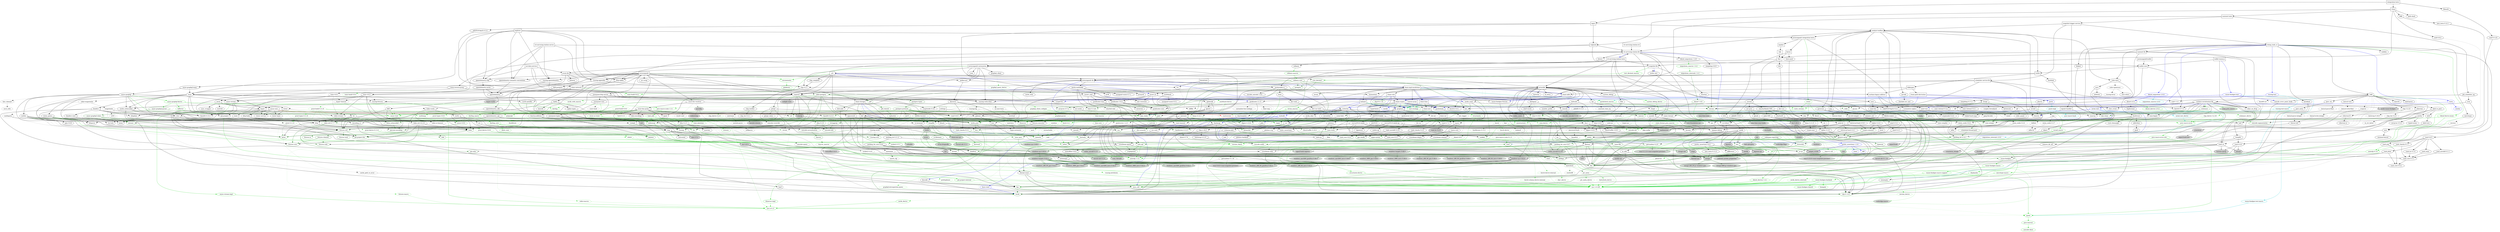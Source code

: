 digraph {
    0 [ label = "catalyst-toolbox" shape = box]
    1 [ label = "chain-addr" shape = box]
    2 [ label = "chain-core" shape = box]
    3 [ label = "chain-ser" shape = box]
    4 [ label = "chain-crypto" shape = box]
    5 [ label = "typed-bytes" shape = box]
    6 [ label = "chain-impl-mockchain" shape = box]
    7 [ label = "cardano-legacy-address" shape = box]
    8 [ label = "chain-time" shape = box]
    9 [ label = "chain-vote" shape = box]
    10 [ label = "imhamt" shape = box]
    11 [ label = "sparse-array" shape = box]
    12 [ label = "chain-storage" shape = box]
    13 [ label = "jcli" shape = box]
    14 [ label = "jormungandr-lib" shape = box]
    15 [ label = "jormungandr-automation" shape = box]
    16 [ label = "jortestkit" shape = box]
    17 [ label = "jormungandr-integration-tests" shape = box]
    18 [ label = "hersir" shape = box]
    19 [ label = "thor" shape = box]
    20 [ label = "loki" shape = box]
    21 [ label = "mjolnir" shape = box]
    22 [ label = "snapshot-lib" shape = box]
    23 [ label = "symmetric-cipher" shape = box]
    24 [ label = "vit-servicing-station-lib" shape = box]
    25 [ label = "event-db" shape = box]
    26 [ label = "vit-servicing-station-tests" shape = box]
    27 [ label = "wallet" shape = box]
    28 [ label = "chain-path-derivation" shape = box]
    29 [ label = "hdkeygen" shape = box]
    30 [ label = "chain-network" shape = box]
    31 [ label = "jormungandrwallet" shape = box]
    32 [ label = "wallet-core" shape = box]
    33 [ label = "wallet-wasm-js" shape = box]
    34 [ label = "jormungandr" shape = box]
    35 [ label = "explorer" shape = box]
    36 [ label = "settings" shape = box]
    37 [ label = "blockchain" shape = box]
    38 [ label = "vit-servicing-station-server" shape = box]
    39 [ label = "vit-servicing-station-cli" shape = box]
    40 [ label = "iapyx" shape = box]
    41 [ label = "valgrind" shape = box]
    42 [ label = "vitup" shape = box]
    43 [ label = "mainnet-lib" shape = box]
    44 [ label = "mainnet-tools" shape = box]
    45 [ label = "scheduler-service-lib" shape = box]
    46 [ label = "signals-handler" shape = box]
    47 [ label = "snapshot-trigger-service" shape = box]
    48 [ label = "voting_tools_rs" shape = box]
    49 [ label = "integration-tests" shape = box]
    50 [ label = "cat-data-service" shape = box]
    51 [ label = "assert_cmd" ]
    52 [ label = "assert_fs" ]
    53 [ label = "bech32 0.8.1" ]
    54 [ label = "clap 4.2.1" ]
    55 [ label = "color-eyre" ]
    56 [ label = "csv" ]
    57 [ label = "fraction" ]
    58 [ label = "futures" ]
    59 [ label = "gag" ]
    60 [ label = "governor" ]
    61 [ label = "graphql_client" ]
    62 [ label = "hex" ]
    63 [ label = "image" ]
    64 [ label = "itertools" color = darkgreen]
    65 [ label = "once_cell" color = darkgreen]
    66 [ label = "predicates 2.1.5" ]
    67 [ label = "proptest" ]
    68 [ label = "qrcode" ]
    69 [ label = "quircs" ]
    70 [ label = "rand 0.8.5" color = darkgreen]
    71 [ label = "rand_chacha 0.3.1" color = darkgreen]
    72 [ label = "rayon" ]
    73 [ label = "regex" color = darkgreen]
    74 [ label = "reqwest" ]
    75 [ label = "rust_decimal" color = darkgreen]
    76 [ label = "rust_decimal_macros" color = green3]
    77 [ label = "serde" color = darkgreen]
    78 [ label = "serde_json" color = darkgreen]
    79 [ label = "serde_test" ]
    80 [ label = "serde_yaml" ]
    81 [ label = "sscanf" ]
    82 [ label = "test-strategy" color = green3]
    83 [ label = "thiserror" color = darkgreen]
    84 [ label = "time 0.3.20" color = darkgreen]
    85 [ label = "tokio" color = darkgreen]
    86 [ label = "tracing" color = darkgreen]
    87 [ label = "tracing-subscriber" ]
    88 [ label = "url" color = darkgreen]
    89 [ label = "versionisator" color = green3]
    90 [ label = "cryptoxide 0.4.4" ]
    91 [ label = "quickcheck" ]
    92 [ label = "curve25519-dalek-ng" ]
    93 [ label = "ed25519-bip32 0.4.1" ]
    94 [ label = "ed25519-dalek" ]
    95 [ label = "generic-array" color = darkgreen]
    96 [ label = "rand_core 0.6.4" color = darkgreen]
    97 [ label = "sha2 0.10.6" color = darkgreen]
    98 [ label = "smoke" color = blue]
    99 [ label = "lazy_static" color = darkgreen]
    100 [ label = "quickcheck_macros" color = green3]
    101 [ label = "strum" ]
    102 [ label = "strum_macros" color = green3]
    103 [ label = "tempfile" color = darkgreen]
    104 [ label = "cbor_event" ]
    105 [ label = "cfg-if 0.1.10" color = darkgreen]
    106 [ label = "const_format" ]
    107 [ label = "criterion" ]
    108 [ label = "rustc_version" color = green3]
    109 [ label = "trybuild" color = blue]
    110 [ label = "data-pile" ]
    111 [ label = "sled" ]
    112 [ label = "base64 0.13.1" ]
    113 [ label = "bincode" ]
    114 [ label = "bytes" color = darkgreen]
    115 [ label = "clap_complete" ]
    116 [ label = "gtmpl" ]
    117 [ label = "rand 0.7.3" ]
    118 [ label = "rpassword" ]
    119 [ label = "serde_derive" color = green3]
    120 [ label = "http" ]
    121 [ label = "humantime" ]
    122 [ label = "parity-multiaddr" ]
    123 [ label = "serde_with" ]
    124 [ label = "bytesize" ]
    125 [ label = "custom_debug" ]
    126 [ label = "flate2" ]
    127 [ label = "fs_extra" ]
    128 [ label = "json" ]
    129 [ label = "keynesis" ]
    130 [ label = "log" color = darkgreen]
    131 [ label = "netstat2" ]
    132 [ label = "os_info" ]
    133 [ label = "poldercast" ]
    134 [ label = "prost 0.9.0" color = darkgreen]
    135 [ label = "semver" color = darkgreen]
    136 [ label = "sysinfo" ]
    137 [ label = "tar" ]
    138 [ label = "tokio-stream" ]
    139 [ label = "tonic 0.6.2" ]
    140 [ label = "tonic-build 0.6.2" color = green3]
    141 [ label = "warp" ]
    142 [ label = "zip" ]
    143 [ label = "console" ]
    144 [ label = "dialoguer" ]
    145 [ label = "indicatif" ]
    146 [ label = "sha-1" ]
    147 [ label = "sha2 0.9.9" ]
    148 [ label = "bech32 0.7.3" ]
    149 [ label = "rstest" color = green3]
    150 [ label = "yaml-rust" ]
    151 [ label = "ctrlc" ]
    152 [ label = "slave-pool" ]
    153 [ label = "cocoon" ]
    154 [ label = "dirs" ]
    155 [ label = "zeroize" ]
    156 [ label = "async-trait" color = green3]
    157 [ label = "diesel 1.4.8" color = darkgreen]
    158 [ label = "diesel_migrations 1.4.0" ]
    159 [ label = "dotenv" ]
    160 [ label = "http-zipkin" ]
    161 [ label = "notify" ]
    162 [ label = "pretty_assertions 1.3.0" color = blue]
    163 [ label = "r2d2" color = darkgreen]
    164 [ label = "simplelog 0.8.0" ]
    165 [ label = "tracing-futures" ]
    166 [ label = "bb8" ]
    167 [ label = "bb8-postgres" ]
    168 [ label = "chrono" color = darkgreen]
    169 [ label = "dotenvy" ]
    170 [ label = "tokio-postgres" color = darkgreen]
    171 [ label = "dyn-clone" color = darkgreen]
    172 [ label = "fake" ]
    173 [ label = "hyper" ]
    174 [ label = "postgres" color = darkgreen]
    175 [ label = "pretty_assertions 0.6.1" ]
    176 [ label = "rand_core 0.5.1" ]
    177 [ label = "refinery" ]
    178 [ label = "hashlink" ]
    179 [ label = "paste" color = blue]
    180 [ label = "http-body" ]
    181 [ label = "pin-project" ]
    182 [ label = "clear_on_drop" ]
    183 [ label = "console_error_panic_hook" ]
    184 [ label = "getrandom 0.2.9" color = darkgreen]
    185 [ label = "js-sys" color = darkgreen]
    186 [ label = "wasm-bindgen" color = darkgreen]
    187 [ label = "wasm-bindgen-test" color = blue]
    188 [ label = "web-sys" ]
    189 [ label = "arc-swap" ]
    190 [ label = "jsonrpsee-core" ]
    191 [ label = "jsonrpsee-http-server" ]
    192 [ label = "libc" color = darkgreen]
    193 [ label = "linked-hash-map" ]
    194 [ label = "local-ip-address" ]
    195 [ label = "lru" ]
    196 [ label = "nix 0.25.1" style = filled, fillcolor = lightgrey]
    197 [ label = "opentelemetry" ]
    198 [ label = "opentelemetry-otlp" ]
    199 [ label = "opentelemetry-semantic-conventions" ]
    200 [ label = "tokio-util 0.6.10" ]
    201 [ label = "tracing-appender" ]
    202 [ label = "tracing-opentelemetry" ]
    203 [ label = "trust-dns-resolver" ]
    204 [ label = "anyhow" color = darkgreen]
    205 [ label = "async-graphql" ]
    206 [ label = "async-graphql-warp" ]
    207 [ label = "futures-channel" color = darkgreen]
    208 [ label = "futures-util" color = darkgreen]
    209 [ label = "ed25519-bip32 0.3.2" ]
    210 [ label = "prettytable-rs" ]
    211 [ label = "warp-reverse-proxy" ]
    212 [ label = "diffy" ]
    213 [ label = "glob" ]
    214 [ label = "path-slash" ]
    215 [ label = "rustls" ]
    216 [ label = "rustls-pemfile" ]
    217 [ label = "tempdir" ]
    218 [ label = "tokio-rustls" ]
    219 [ label = "uuid 0.8.2" ]
    220 [ label = "walkdir" color = darkgreen]
    221 [ label = "cardano-serialization-lib" ]
    222 [ label = "pharos" ]
    223 [ label = "job_scheduler_ng" ]
    224 [ label = "num-traits" color = darkgreen]
    225 [ label = "uuid 1.3.1" ]
    226 [ label = "bigdecimal" ]
    227 [ label = "blake2" ]
    228 [ label = "bytekind" ]
    229 [ label = "cddl" ]
    230 [ label = "ciborium" ]
    231 [ label = "dashmap" ]
    232 [ label = "diesel 2.0.3" ]
    233 [ label = "diesel-derive-enum" color = green3]
    234 [ label = "diesel_migrations 2.0.0" color = blue]
    235 [ label = "insta" color = blue]
    236 [ label = "microtype" ]
    237 [ label = "nonempty" ]
    238 [ label = "rand 0.6.5" ]
    239 [ label = "rand_core 0.4.2" ]
    240 [ label = "scheduled-thread-pool" color = darkgreen]
    241 [ label = "serial_test" color = blue]
    242 [ label = "tracing-test" color = blue]
    243 [ label = "validity" ]
    244 [ label = "base64 0.21.0" color = darkgreen]
    245 [ label = "cfg-if 1.0.0" color = darkgreen]
    246 [ label = "libmath" ]
    247 [ label = "rand_chacha 0.2.2" ]
    248 [ label = "axum" ]
    249 [ label = "tower" ]
    250 [ label = "anstyle" ]
    251 [ label = "bstr" ]
    252 [ label = "doc-comment" ]
    253 [ label = "predicates 3.0.2" ]
    254 [ label = "predicates-core" ]
    255 [ label = "predicates-tree" ]
    256 [ label = "wait-timeout" ]
    257 [ label = "globwalk" ]
    258 [ label = "clap_builder" ]
    259 [ label = "clap_derive 4.2.0" color = green3, style = dashed]
    260 [ label = "backtrace" ]
    261 [ label = "color-spantrace" style = dashed]
    262 [ label = "eyre" ]
    263 [ label = "indenter" ]
    264 [ label = "owo-colors" ]
    265 [ label = "tracing-error" style = dashed]
    266 [ label = "csv-core" ]
    267 [ label = "itoa" color = darkgreen]
    268 [ label = "ryu" color = darkgreen]
    269 [ label = "num" ]
    270 [ label = "futures-core" color = darkgreen]
    271 [ label = "futures-executor" ]
    272 [ label = "futures-io" color = darkgreen]
    273 [ label = "futures-sink" color = darkgreen]
    274 [ label = "futures-task" color = darkgreen]
    275 [ label = "filedescriptor" ]
    276 [ label = "futures-timer" style = dashed]
    277 [ label = "no-std-compat" ]
    278 [ label = "nonzero_ext" ]
    279 [ label = "parking_lot 0.12.1" color = darkgreen]
    280 [ label = "smallvec" color = darkgreen]
    281 [ label = "graphql_query_derive" color = green3, style = dashed]
    282 [ label = "bytemuck" ]
    283 [ label = "byteorder" color = darkgreen]
    284 [ label = "color_quant" ]
    285 [ label = "gif" style = dashed]
    286 [ label = "jpeg-decoder" style = dashed]
    287 [ label = "num-iter" ]
    288 [ label = "num-rational 0.3.2" ]
    289 [ label = "png" style = dashed]
    290 [ label = "scoped_threadpool" style = dashed]
    291 [ label = "tiff" style = dashed]
    292 [ label = "either" color = darkgreen]
    293 [ label = "difflib" style = dashed]
    294 [ label = "float-cmp" style = dashed]
    295 [ label = "normalize-line-endings" style = dashed]
    296 [ label = "bit-set" style = dashed]
    297 [ label = "bitflags" color = darkgreen]
    298 [ label = "quick-error 2.0.1" style = dashed]
    299 [ label = "rand_xorshift 0.3.0" ]
    300 [ label = "regex-syntax" color = darkgreen]
    301 [ label = "rusty-fork" style = dashed]
    302 [ label = "unarray" ]
    303 [ label = "checked_int_cast" ]
    304 [ label = "num-derive" color = green3]
    305 [ label = "ppv-lite86" color = darkgreen]
    306 [ label = "rayon-core" ]
    307 [ label = "aho-corasick" color = darkgreen]
    308 [ label = "memchr" color = darkgreen]
    309 [ label = "encoding_rs" ]
    310 [ label = "h2" ]
    311 [ label = "hyper-rustls" style = "dashed,filled", fillcolor = lightgrey]
    312 [ label = "ipnet" ]
    313 [ label = "mime" ]
    314 [ label = "percent-encoding" color = darkgreen]
    315 [ label = "pin-project-lite" color = darkgreen]
    316 [ label = "serde_urlencoded" ]
    317 [ label = "tower-service" ]
    318 [ label = "wasm-bindgen-futures" ]
    319 [ label = "webpki-roots" style = "dashed,filled", fillcolor = lightgrey]
    320 [ label = "winreg" style = filled, fillcolor = lightgrey]
    321 [ label = "arrayvec 0.7.2" color = darkgreen]
    322 [ label = "borsh" color = darkgreen, style = dashed]
    323 [ label = "bytecheck" color = darkgreen, style = dashed]
    324 [ label = "rkyv" color = darkgreen, style = dashed]
    325 [ label = "quote" color = green3]
    326 [ label = "indexmap" color = darkgreen]
    327 [ label = "sscanf_macro" color = green3]
    328 [ label = "proc-macro2" color = green3]
    329 [ label = "structmeta" color = green3]
    330 [ label = "syn 1.0.109" color = green3]
    331 [ label = "thiserror-impl" color = green3]
    332 [ label = "num_threads" color = darkgreen, style = "dashed,filled", fillcolor = lightgrey]
    333 [ label = "time-core" color = darkgreen]
    334 [ label = "time-macros" color = green3, style = dashed]
    335 [ label = "autocfg 1.1.0" color = green3]
    336 [ label = "mio" color = darkgreen]
    337 [ label = "num_cpus" color = darkgreen]
    338 [ label = "signal-hook-registry" color = darkgreen, style = "dashed,filled", fillcolor = lightgrey]
    339 [ label = "socket2 0.4.9" color = darkgreen, style = dashed]
    340 [ label = "tokio-macros" color = green3, style = dashed]
    341 [ label = "windows-sys 0.45.0" color = darkgreen, style = filled, fillcolor = lightgrey]
    342 [ label = "tracing-attributes" color = green3, style = dashed]
    343 [ label = "tracing-core" color = darkgreen]
    344 [ label = "matchers" style = dashed]
    345 [ label = "nu-ansi-term" style = dashed]
    346 [ label = "sharded-slab" style = dashed]
    347 [ label = "thread_local" ]
    348 [ label = "tracing-log" style = dashed]
    349 [ label = "tracing-serde" style = dashed]
    350 [ label = "form_urlencoded" color = darkgreen]
    351 [ label = "idna 0.3.0" color = darkgreen]
    352 [ label = "platforms" color = green3]
    353 [ label = "env_logger" style = dashed]
    354 [ label = "digest 0.9.0" ]
    355 [ label = "subtle-ng" ]
    356 [ label = "curve25519-dalek" ]
    357 [ label = "ed25519" ]
    358 [ label = "typenum" color = darkgreen]
    359 [ label = "version_check" color = green3]
    360 [ label = "cpufeatures" color = darkgreen, style = filled, fillcolor = lightgrey]
    361 [ label = "digest 0.10.6" color = darkgreen]
    362 [ label = "heck 0.4.1" color = green3]
    363 [ label = "rustversion" color = red]
    364 [ label = "fastrand" color = darkgreen]
    365 [ label = "redox_syscall 0.3.5" color = darkgreen, style = filled, fillcolor = lightgrey]
    366 [ label = "rustix" color = darkgreen, style = filled, fillcolor = lightgrey]
    367 [ label = "const_format_proc_macros" color = green3]
    368 [ label = "atty" ]
    369 [ label = "cast" ]
    370 [ label = "clap 2.34.0" ]
    371 [ label = "criterion-plot" ]
    372 [ label = "oorandom" ]
    373 [ label = "plotters" ]
    374 [ label = "serde_cbor" ]
    375 [ label = "tinytemplate" ]
    376 [ label = "basic-toml" color = blue]
    377 [ label = "termcolor" color = darkgreen]
    378 [ label = "memmap2" ]
    379 [ label = "crc32fast" ]
    380 [ label = "crossbeam-epoch" ]
    381 [ label = "crossbeam-utils" ]
    382 [ label = "fs2" style = filled, fillcolor = lightgrey]
    383 [ label = "fxhash" ]
    384 [ label = "parking_lot 0.11.2" ]
    385 [ label = "gtmpl_value" ]
    386 [ label = "getrandom 0.1.16" style = dashed]
    387 [ label = "rand_hc 0.2.0" style = filled, fillcolor = lightgrey]
    388 [ label = "winapi" color = darkgreen, style = filled, fillcolor = lightgrey]
    389 [ label = "syn 2.0.13" color = green3]
    390 [ label = "fnv" color = darkgreen]
    391 [ label = "arrayref" ]
    392 [ label = "bs58" ]
    393 [ label = "data-encoding" ]
    394 [ label = "multihash" ]
    395 [ label = "static_assertions" ]
    396 [ label = "unsigned-varint 0.7.1" ]
    397 [ label = "serde_with_macros" color = green3, style = dashed]
    398 [ label = "custom_debug_derive" color = green3]
    399 [ label = "miniz_oxide 0.6.2" ]
    400 [ label = "cryptoxide 0.3.6" ]
    401 [ label = "prost-derive 0.9.0" color = green3, style = dashed]
    402 [ label = "core-foundation-sys" color = darkgreen, style = filled, fillcolor = lightgrey]
    403 [ label = "ntapi" style = filled, fillcolor = lightgrey]
    404 [ label = "filetime" ]
    405 [ label = "xattr" style = "dashed,filled", fillcolor = lightgrey]
    406 [ label = "tokio-util 0.7.7" color = darkgreen]
    407 [ label = "async-stream" ]
    408 [ label = "hyper-timeout" style = dashed]
    409 [ label = "tower-layer" ]
    410 [ label = "prost-build 0.9.0" color = green3, style = dashed]
    411 [ label = "headers" ]
    412 [ label = "mime_guess" ]
    413 [ label = "multiparty" style = dashed]
    414 [ label = "scoped-tls" ]
    415 [ label = "tokio-tungstenite" style = dashed]
    416 [ label = "aes" style = dashed]
    417 [ label = "bzip2" style = dashed]
    418 [ label = "constant_time_eq" style = dashed]
    419 [ label = "hmac 0.12.1" color = darkgreen]
    420 [ label = "pbkdf2 0.11.0" style = dashed]
    421 [ label = "sha1" ]
    422 [ label = "zstd" style = dashed]
    423 [ label = "encode_unicode 0.3.6" style = filled, fillcolor = lightgrey]
    424 [ label = "unicode-width" color = darkgreen]
    425 [ label = "windows-sys 0.42.0" style = filled, fillcolor = lightgrey]
    426 [ label = "shell-words" ]
    427 [ label = "number_prefix" ]
    428 [ label = "block-buffer 0.9.0" ]
    429 [ label = "opaque-debug" ]
    430 [ label = "nix 0.26.2" style = filled, fillcolor = lightgrey]
    431 [ label = "crossbeam-channel" ]
    432 [ label = "aes-gcm" ]
    433 [ label = "chacha20poly1305" ]
    434 [ label = "hmac 0.11.0" ]
    435 [ label = "pbkdf2 0.9.0" ]
    436 [ label = "dirs-sys" ]
    437 [ label = "zeroize_derive" color = green3, style = dashed]
    438 [ label = "diesel_derives 1.4.1" color = green3]
    439 [ label = "pq-sys" color = darkgreen, style = dashed]
    440 [ label = "migrations_internals 1.4.1" color = darkgreen]
    441 [ label = "migrations_macros 1.4.2" color = green3]
    442 [ label = "zipkin" ]
    443 [ label = "fsevent-sys" style = "dashed,filled", fillcolor = lightgrey]
    444 [ label = "inotify" style = filled, fillcolor = lightgrey]
    445 [ label = "kqueue" style = filled, fillcolor = lightgrey]
    446 [ label = "ctor" color = green3, style = filled, fillcolor = lightgrey]
    447 [ label = "diff" color = blue]
    448 [ label = "output_vt100" style = filled, fillcolor = lightgrey]
    449 [ label = "yansi" color = blue]
    450 [ label = "iana-time-zone" color = darkgreen, style = "dashed,filled", fillcolor = lightgrey]
    451 [ label = "num-integer" color = darkgreen]
    452 [ label = "time 0.1.45" color = darkgreen, style = dashed]
    453 [ label = "fallible-iterator" color = darkgreen]
    454 [ label = "phf" color = darkgreen]
    455 [ label = "postgres-protocol" color = darkgreen]
    456 [ label = "postgres-types" color = darkgreen]
    457 [ label = "socket2 0.5.1" color = darkgreen]
    458 [ label = "httparse" ]
    459 [ label = "httpdate" ]
    460 [ label = "want" ]
    461 [ label = "ansi_term 0.11.0" ]
    462 [ label = "difference" ]
    463 [ label = "refinery-core" color = darkgreen]
    464 [ label = "refinery-macros" color = green3]
    465 [ label = "hashbrown 0.12.3" color = darkgreen]
    466 [ label = "paste-impl" color = turquoise3]
    467 [ label = "proc-macro-hack" color = turquoise3]
    468 [ label = "pin-project-internal" color = green3]
    469 [ label = "cc" color = green3]
    470 [ label = "wasi 0.11.0+wasi-snapshot-preview1" color = darkgreen, style = filled, fillcolor = lightgrey]
    471 [ label = "wasm-bindgen-macro" color = green3]
    472 [ label = "wasm-bindgen-test-macro" color = turquoise3]
    473 [ label = "beef" ]
    474 [ label = "jsonrpsee-types" ]
    475 [ label = "rustc-hash" style = dashed]
    476 [ label = "globset" ]
    477 [ label = "unicase" color = darkgreen]
    478 [ label = "neli" style = filled, fillcolor = lightgrey]
    479 [ label = "memoffset 0.6.5" style = "dashed,filled", fillcolor = lightgrey]
    480 [ label = "pin-utils" color = darkgreen]
    481 [ label = "opentelemetry_api" ]
    482 [ label = "opentelemetry_sdk" ]
    483 [ label = "opentelemetry-proto" ]
    484 [ label = "prost 0.11.8" color = darkgreen, style = dashed]
    485 [ label = "tonic 0.8.3" style = dashed]
    486 [ label = "slab" color = darkgreen]
    487 [ label = "ipconfig" style = "dashed,filled", fillcolor = lightgrey]
    488 [ label = "lru-cache" ]
    489 [ label = "resolv-conf" style = dashed]
    490 [ label = "trust-dns-proto" ]
    491 [ label = "async-graphql-derive" color = green3]
    492 [ label = "async-graphql-parser" color = darkgreen]
    493 [ label = "async-graphql-value" color = darkgreen]
    494 [ label = "fast_chemail" style = dashed]
    495 [ label = "multer" ]
    496 [ label = "futures-macro" color = green3, style = dashed]
    497 [ label = "encode_unicode 1.0.0" ]
    498 [ label = "is-terminal" ]
    499 [ label = "term" ]
    500 [ label = "ansi_term 0.12.1" ]
    501 [ label = "ring" ]
    502 [ label = "sct" ]
    503 [ label = "webpki" ]
    504 [ label = "rand 0.4.6" ]
    505 [ label = "remove_dir_all" ]
    506 [ label = "same-file" color = darkgreen]
    507 [ label = "winapi-util" color = darkgreen, style = filled, fillcolor = lightgrey]
    508 [ label = "noop_proc_macro" color = green3, style = filled, fillcolor = lightgrey]
    509 [ label = "num-bigint" ]
    510 [ label = "rand_os" ]
    511 [ label = "schemars" color = darkgreen]
    512 [ label = "serde-wasm-bindgen" style = filled, fillcolor = lightgrey]
    513 [ label = "cron" ]
    514 [ label = "libm" color = darkgreen, style = dashed]
    515 [ label = "abnf_to_pest" ]
    516 [ label = "base16" ]
    517 [ label = "base64-url" style = dashed]
    518 [ label = "clap 3.2.23" style = dashed]
    519 [ label = "codespan-reporting" color = darkgreen]
    520 [ label = "crossterm" style = "dashed,filled", fillcolor = lightgrey]
    521 [ label = "displaydoc" color = green3]
    522 [ label = "hexf-parse" ]
    523 [ label = "lexical-core" ]
    524 [ label = "pest_meta" ]
    525 [ label = "pest_vm" ]
    526 [ label = "simplelog 0.11.2" ]
    527 [ label = "uriparse" style = dashed]
    528 [ label = "ciborium-io" ]
    529 [ label = "ciborium-ll" ]
    530 [ label = "lock_api" color = darkgreen]
    531 [ label = "parking_lot_core 0.9.7" color = darkgreen]
    532 [ label = "diesel_derives 2.0.2" color = green3]
    533 [ label = "migrations_internals 2.0.0" color = steelblue]
    534 [ label = "migrations_macros 2.0.0" color = turquoise3]
    535 [ label = "similar" color = blue]
    536 [ label = "microtype-macro" color = green3]
    537 [ label = "secrecy" style = dashed]
    538 [ label = "autocfg 0.1.8" color = green3]
    539 [ label = "rand_chacha 0.1.1" ]
    540 [ label = "rand_hc 0.1.0" ]
    541 [ label = "rand_isaac" ]
    542 [ label = "rand_jitter" ]
    543 [ label = "rand_pcg" ]
    544 [ label = "rand_xorshift 0.1.1" ]
    545 [ label = "serial_test_derive" color = turquoise3]
    546 [ label = "tracing-test-macro" color = turquoise3]
    547 [ label = "rand 0.3.23" ]
    548 [ label = "axum-core" ]
    549 [ label = "matchit" ]
    550 [ label = "serde_path_to_error" style = dashed]
    551 [ label = "sync_wrapper" ]
    552 [ label = "regex-automata" style = dashed]
    553 [ label = "termtree" ]
    554 [ label = "ignore" ]
    555 [ label = "anstream" style = dashed]
    556 [ label = "clap_lex 0.4.1" ]
    557 [ label = "strsim" color = darkgreen, style = dashed]
    558 [ label = "addr2line" ]
    559 [ label = "object" ]
    560 [ label = "rustc-demangle" ]
    561 [ label = "num-complex" ]
    562 [ label = "num-rational 0.4.1" ]
    563 [ label = "graphql_client_codegen" color = green3, style = dashed]
    564 [ label = "weezl" style = dashed]
    565 [ label = "deflate" style = dashed]
    566 [ label = "miniz_oxide 0.3.7" style = dashed]
    567 [ label = "miniz_oxide 0.4.4" style = dashed]
    568 [ label = "bit-vec" style = dashed]
    569 [ label = "quick-error 1.2.3" style = dashed]
    570 [ label = "crossbeam-deque" ]
    571 [ label = "borsh-derive" color = green3, style = dashed]
    572 [ label = "hashbrown 0.13.2" color = darkgreen, style = dashed]
    573 [ label = "bytecheck_derive" color = green3, style = dashed]
    574 [ label = "ptr_meta" color = darkgreen, style = dashed]
    575 [ label = "simdutf8" color = darkgreen, style = dashed]
    576 [ label = "rend" color = darkgreen, style = dashed]
    577 [ label = "rkyv_derive" color = green3, style = dashed]
    578 [ label = "seahash" color = darkgreen, style = dashed]
    579 [ label = "unicode-ident" color = green3]
    580 [ label = "structmeta-derive" color = green3]
    581 [ label = "hermit-abi 0.2.6" color = darkgreen, style = filled, fillcolor = lightgrey]
    582 [ label = "windows-targets 0.42.2" color = darkgreen, style = filled, fillcolor = lightgrey]
    583 [ label = "valuable" color = darkgreen, style = "dashed,filled", fillcolor = lightgrey]
    584 [ label = "overload" style = dashed]
    585 [ label = "unicode-bidi" color = darkgreen]
    586 [ label = "unicode-normalization" color = darkgreen]
    587 [ label = "subtle" color = darkgreen]
    588 [ label = "signature" ]
    589 [ label = "block-buffer 0.10.4" color = darkgreen, style = dashed]
    590 [ label = "crypto-common" color = darkgreen]
    591 [ label = "instant" color = darkgreen]
    592 [ label = "errno" color = darkgreen, style = filled, fillcolor = lightgrey]
    593 [ label = "io-lifetimes" color = darkgreen]
    594 [ label = "linux-raw-sys" color = darkgreen, style = filled, fillcolor = lightgrey]
    595 [ label = "unicode-xid" color = green3]
    596 [ label = "hermit-abi 0.1.19" style = filled, fillcolor = lightgrey]
    597 [ label = "textwrap 0.11.0" ]
    598 [ label = "plotters-backend" ]
    599 [ label = "plotters-svg" style = dashed]
    600 [ label = "half" ]
    601 [ label = "memoffset 0.8.0" ]
    602 [ label = "scopeguard" color = darkgreen]
    603 [ label = "parking_lot_core 0.8.6" ]
    604 [ label = "wasi 0.9.0+wasi-snapshot-preview1" style = "dashed,filled", fillcolor = lightgrey]
    605 [ label = "winapi-i686-pc-windows-gnu" color = darkgreen, style = filled, fillcolor = lightgrey]
    606 [ label = "winapi-x86_64-pc-windows-gnu" color = darkgreen, style = filled, fillcolor = lightgrey]
    607 [ label = "multihash-derive" color = green3, style = dashed]
    608 [ label = "unsigned-varint 0.5.1" ]
    609 [ label = "darling" color = green3]
    610 [ label = "synstructure" color = green3]
    611 [ label = "adler" ]
    612 [ label = "redox_syscall 0.2.16" color = darkgreen, style = filled, fillcolor = lightgrey]
    613 [ label = "async-stream-impl" color = green3]
    614 [ label = "tokio-io-timeout" style = dashed]
    615 [ label = "heck 0.3.3" color = green3, style = dashed]
    616 [ label = "multimap" color = green3, style = dashed]
    617 [ label = "petgraph" color = green3, style = dashed]
    618 [ label = "prost-types 0.9.0" color = green3, style = dashed]
    619 [ label = "which" color = green3, style = dashed]
    620 [ label = "headers-core" ]
    621 [ label = "try-lock" ]
    622 [ label = "tungstenite" style = dashed]
    623 [ label = "cipher 0.3.0" ]
    624 [ label = "bzip2-sys" style = dashed]
    625 [ label = "password-hash" style = dashed]
    626 [ label = "zstd-safe" style = dashed]
    627 [ label = "windows_aarch64_gnullvm 0.42.2" color = darkgreen, style = filled, fillcolor = lightgrey]
    628 [ label = "windows_aarch64_msvc 0.42.2" color = darkgreen, style = filled, fillcolor = lightgrey]
    629 [ label = "windows_i686_gnu 0.42.2" color = darkgreen, style = filled, fillcolor = lightgrey]
    630 [ label = "windows_i686_msvc 0.42.2" color = darkgreen, style = filled, fillcolor = lightgrey]
    631 [ label = "windows_x86_64_gnu 0.42.2" color = darkgreen, style = filled, fillcolor = lightgrey]
    632 [ label = "windows_x86_64_gnullvm 0.42.2" color = darkgreen, style = filled, fillcolor = lightgrey]
    633 [ label = "windows_x86_64_msvc 0.42.2" color = darkgreen, style = filled, fillcolor = lightgrey]
    634 [ label = "aead 0.4.3" ]
    635 [ label = "ctr" ]
    636 [ label = "ghash" ]
    637 [ label = "aead 0.5.2" ]
    638 [ label = "chacha20" ]
    639 [ label = "cipher 0.4.4" ]
    640 [ label = "poly1305" ]
    641 [ label = "crypto-mac" ]
    642 [ label = "redox_users" style = filled, fillcolor = lightgrey]
    643 [ label = "vcpkg" color = green3, style = "dashed,filled", fillcolor = lightgrey]
    644 [ label = "lazycell" ]
    645 [ label = "zipkin-types" ]
    646 [ label = "inotify-sys" style = filled, fillcolor = lightgrey]
    647 [ label = "kqueue-sys" style = filled, fillcolor = lightgrey]
    648 [ label = "android_system_properties" color = darkgreen, style = "dashed,filled", fillcolor = lightgrey]
    649 [ label = "iana-time-zone-haiku" color = darkgreen, style = "dashed,filled", fillcolor = lightgrey]
    650 [ label = "windows" color = darkgreen, style = "dashed,filled", fillcolor = lightgrey]
    651 [ label = "wasi 0.10.0+wasi-snapshot-preview1" color = darkgreen, style = "dashed,filled", fillcolor = lightgrey]
    652 [ label = "phf_shared" color = darkgreen]
    653 [ label = "md-5" color = darkgreen]
    654 [ label = "stringprep" color = darkgreen]
    655 [ label = "siphasher" color = darkgreen]
    656 [ label = "toml" color = darkgreen]
    657 [ label = "ahash 0.7.6" color = darkgreen, style = dashed]
    658 [ label = "jobserver" color = green3, style = dashed]
    659 [ label = "wasm-bindgen-macro-support" color = green3]
    660 [ label = "tonic-build 0.8.4" color = green3, style = dashed]
    661 [ label = "prost-derive 0.11.8" color = green3, style = dashed]
    662 [ label = "widestring" style = "dashed,filled", fillcolor = lightgrey]
    663 [ label = "hostname" style = dashed]
    664 [ label = "enum-as-inner" color = green3]
    665 [ label = "idna 0.2.3" ]
    666 [ label = "tinyvec" color = darkgreen]
    667 [ label = "Inflector" color = green3]
    668 [ label = "proc-macro-crate 1.3.1" color = green3]
    669 [ label = "pest" color = darkgreen]
    670 [ label = "ascii_utils" style = dashed]
    671 [ label = "spin 0.9.8" ]
    672 [ label = "hermit-abi 0.3.1" color = darkgreen, style = filled, fillcolor = lightgrey]
    673 [ label = "dirs-next" ]
    674 [ label = "spin 0.5.2" style = filled, fillcolor = lightgrey]
    675 [ label = "untrusted" ]
    676 [ label = "fuchsia-cprng" style = filled, fillcolor = lightgrey]
    677 [ label = "rand_core 0.3.1" ]
    678 [ label = "rdrand" style = filled, fillcolor = lightgrey]
    679 [ label = "cloudabi" style = filled, fillcolor = lightgrey]
    680 [ label = "schemars_derive" color = green3, style = dashed]
    681 [ label = "nom" ]
    682 [ label = "abnf" ]
    683 [ label = "pretty" ]
    684 [ label = "clap_derive 3.2.18" color = green3, style = dashed]
    685 [ label = "clap_lex 0.2.4" style = dashed]
    686 [ label = "textwrap 0.16.0" style = dashed]
    687 [ label = "crossterm_winapi" style = "dashed,filled", fillcolor = lightgrey]
    688 [ label = "signal-hook" style = "dashed,filled", fillcolor = lightgrey]
    689 [ label = "signal-hook-mio" style = "dashed,filled", fillcolor = lightgrey]
    690 [ label = "lexical-parse-float" style = dashed]
    691 [ label = "lexical-parse-integer" style = dashed]
    692 [ label = "lexical-util" ]
    693 [ label = "lexical-write-float" style = dashed]
    694 [ label = "lexical-write-integer" style = dashed]
    695 [ label = "proc-macro-error" color = green3]
    696 [ label = "anstyle-parse" style = dashed]
    697 [ label = "anstyle-wincon" style = "dashed,filled", fillcolor = lightgrey]
    698 [ label = "concolor-override" style = dashed]
    699 [ label = "concolor-query" style = dashed]
    700 [ label = "utf8parse" style = dashed]
    701 [ label = "gimli" ]
    702 [ label = "graphql-introspection-query" color = green3, style = dashed]
    703 [ label = "graphql-parser" color = green3, style = dashed]
    704 [ label = "adler32" style = dashed]
    705 [ label = "borsh-derive-internal" color = green3, style = dashed]
    706 [ label = "borsh-schema-derive-internal" color = green3, style = dashed]
    707 [ label = "proc-macro-crate 0.1.5" color = green3, style = dashed]
    708 [ label = "ahash 0.8.3" color = darkgreen, style = dashed]
    709 [ label = "ptr_meta_derive" color = green3, style = dashed]
    710 [ label = "errno-dragonfly" color = darkgreen, style = filled, fillcolor = lightgrey]
    711 [ label = "windows-sys 0.48.0" color = darkgreen, style = "dashed,filled", fillcolor = lightgrey]
    712 [ label = "darling_core" color = green3]
    713 [ label = "darling_macro" color = green3]
    714 [ label = "unicode-segmentation" color = darkgreen]
    715 [ label = "fixedbitset" color = green3, style = dashed]
    716 [ label = "utf-8" style = dashed]
    717 [ label = "pkg-config" color = green3, style = dashed]
    718 [ label = "base64ct" style = dashed]
    719 [ label = "zstd-sys" style = dashed]
    720 [ label = "polyval" ]
    721 [ label = "inout" ]
    722 [ label = "universal-hash 0.5.0" ]
    723 [ label = "cxx" color = darkgreen, style = "dashed,filled", fillcolor = lightgrey]
    724 [ label = "cxx-build" color = green3, style = "dashed,filled", fillcolor = lightgrey]
    725 [ label = "windows-targets 0.48.0" color = darkgreen, style = "dashed,filled", fillcolor = lightgrey]
    726 [ label = "wasm-bindgen-backend" color = green3]
    727 [ label = "wasm-bindgen-shared" color = green3]
    728 [ label = "prettyplease" color = green3, style = dashed]
    729 [ label = "prost-build 0.11.8" color = green3, style = dashed]
    730 [ label = "match_cfg" style = dashed]
    731 [ label = "matches" ]
    732 [ label = "tinyvec_macros" color = darkgreen, style = dashed]
    733 [ label = "toml_edit" color = green3]
    734 [ label = "ucd-trie" color = darkgreen]
    735 [ label = "dirs-sys-next" ]
    736 [ label = "serde_derive_internals" color = green3, style = dashed]
    737 [ label = "minimal-lexical" ]
    738 [ label = "abnf-core" ]
    739 [ label = "arrayvec 0.5.2" ]
    740 [ label = "typed-arena" ]
    741 [ label = "os_str_bytes" style = dashed]
    742 [ label = "proc-macro-error-attr" color = green3]
    743 [ label = "combine" color = green3, style = dashed]
    744 [ label = "ident_case" color = green3]
    745 [ label = "universal-hash 0.4.1" ]
    746 [ label = "cxxbridge-flags" color = green3, style = "dashed,filled", fillcolor = lightgrey]
    747 [ label = "cxxbridge-macro" color = green3, style = "dashed,filled", fillcolor = lightgrey]
    748 [ label = "link-cplusplus" color = darkgreen, style = "dashed,filled", fillcolor = lightgrey]
    749 [ label = "scratch" color = green3, style = "dashed,filled", fillcolor = lightgrey]
    750 [ label = "windows_aarch64_gnullvm 0.48.0" color = darkgreen, style = "dashed,filled", fillcolor = lightgrey]
    751 [ label = "windows_aarch64_msvc 0.48.0" color = darkgreen, style = "dashed,filled", fillcolor = lightgrey]
    752 [ label = "windows_i686_gnu 0.48.0" color = darkgreen, style = "dashed,filled", fillcolor = lightgrey]
    753 [ label = "windows_i686_msvc 0.48.0" color = darkgreen, style = "dashed,filled", fillcolor = lightgrey]
    754 [ label = "windows_x86_64_gnu 0.48.0" color = darkgreen, style = "dashed,filled", fillcolor = lightgrey]
    755 [ label = "windows_x86_64_gnullvm 0.48.0" color = darkgreen, style = "dashed,filled", fillcolor = lightgrey]
    756 [ label = "windows_x86_64_msvc 0.48.0" color = darkgreen, style = "dashed,filled", fillcolor = lightgrey]
    757 [ label = "bumpalo" color = green3]
    758 [ label = "prost-types 0.11.8" color = green3, style = dashed]
    759 [ label = "toml_datetime" color = green3]
    760 [ label = "winnow" color = green3]
    761 [ label = "ascii" color = green3, style = dashed]
    762 [ label = "unreachable" color = green3, style = dashed]
    763 [ label = "void" color = green3, style = dashed]
    0 -> 55 [ ]
    0 -> 59 [ ]
    0 -> 60 [ ]
    0 -> 17 [ ]
    0 -> 68 [ ]
    0 -> 69 [ ]
    0 -> 81 [ ]
    0 -> 23 [ ]
    0 -> 24 [ ]
    0 -> 27 [ ]
    1 -> 2 [ ]
    1 -> 4 [ ]
    1 -> 4 [ color = blue]
    2 -> 3 [ ]
    3 -> 83 [ ]
    4 -> 53 [ ]
    4 -> 92 [ ]
    4 -> 93 [ ]
    4 -> 94 [ ]
    4 -> 62 [ ]
    4 -> 67 [ style = dotted]
    4 -> 67 [ color = blue]
    4 -> 91 [ style = dotted]
    4 -> 91 [ color = blue]
    4 -> 72 [ ]
    4 -> 97 [ ]
    4 -> 98 [ color = blue]
    4 -> 82 [ color = green3, style = dotted]
    4 -> 82 [ color = turquoise3]
    4 -> 5 [ ]
    6 -> 7 [ ]
    6 -> 1 [ ]
    6 -> 1 [ color = blue]
    6 -> 8 [ ]
    6 -> 8 [ color = blue]
    6 -> 9 [ ]
    6 -> 10 [ ]
    6 -> 100 [ color = green3, style = dotted]
    6 -> 100 [ color = turquoise3]
    6 -> 11 [ ]
    6 -> 101 [ ]
    6 -> 86 [ ]
    7 -> 104 [ ]
    7 -> 93 [ ]
    8 -> 2 [ ]
    8 -> 67 [ style = dotted]
    8 -> 67 [ color = blue]
    8 -> 91 [ style = dotted]
    8 -> 91 [ color = blue]
    8 -> 82 [ color = green3, style = dotted]
    8 -> 82 [ color = turquoise3]
    9 -> 105 [ color = green3]
    9 -> 2 [ ]
    9 -> 4 [ ]
    9 -> 106 [ ]
    9 -> 107 [ color = blue]
    10 -> 107 [ color = blue]
    10 -> 67 [ style = dotted]
    10 -> 67 [ color = blue]
    10 -> 108 [ color = green3]
    10 -> 82 [ color = green3, style = dotted]
    10 -> 82 [ color = turquoise3]
    10 -> 83 [ ]
    10 -> 109 [ color = blue]
    11 -> 67 [ color = blue]
    11 -> 82 [ color = turquoise3]
    12 -> 107 [ style = dotted]
    12 -> 110 [ ]
    12 -> 96 [ style = dotted]
    12 -> 96 [ color = blue]
    12 -> 111 [ ]
    12 -> 103 [ style = dotted]
    12 -> 103 [ color = blue]
    12 -> 83 [ ]
    13 -> 52 [ color = blue]
    13 -> 115 [ ]
    13 -> 116 [ ]
    13 -> 14 [ ]
    13 -> 66 [ color = blue]
    13 -> 74 [ ]
    13 -> 118 [ ]
    13 -> 89 [ color = green3]
    14 -> 113 [ color = blue]
    14 -> 6 [ ]
    14 -> 6 [ color = blue]
    14 -> 120 [ ]
    14 -> 121 [ ]
    14 -> 122 [ ]
    14 -> 123 [ ]
    14 -> 80 [ color = blue]
    15 -> 51 [ ]
    15 -> 12 [ ]
    15 -> 61 [ ]
    15 -> 13 [ ]
    15 -> 16 [ ]
    15 -> 128 [ ]
    15 -> 131 [ ]
    15 -> 133 [ ]
    15 -> 139 [ ]
    15 -> 140 [ color = green3]
    15 -> 87 [ ]
    16 -> 52 [ ]
    16 -> 53 [ ]
    16 -> 124 [ ]
    16 -> 56 [ ]
    16 -> 125 [ ]
    16 -> 144 [ ]
    16 -> 127 [ ]
    16 -> 62 [ ]
    16 -> 121 [ ]
    16 -> 145 [ ]
    16 -> 132 [ ]
    16 -> 66 [ ]
    16 -> 74 [ ]
    16 -> 135 [ ]
    16 -> 80 [ ]
    16 -> 146 [ ]
    16 -> 147 [ ]
    16 -> 136 [ ]
    16 -> 137 [ ]
    16 -> 141 [ ]
    16 -> 142 [ ]
    17 -> 148 [ ]
    17 -> 18 [ ]
    17 -> 21 [ ]
    17 -> 149 [ color = green3]
    18 -> 151 [ ]
    18 -> 152 [ ]
    18 -> 19 [ ]
    19 -> 153 [ ]
    19 -> 154 [ ]
    19 -> 15 [ ]
    20 -> 19 [ ]
    21 -> 20 [ ]
    22 -> 57 [ ]
    22 -> 14 [ ]
    22 -> 74 [ ]
    22 -> 76 [ color = green3]
    22 -> 79 [ style = dotted]
    22 -> 79 [ color = blue]
    23 -> 90 [ ]
    23 -> 70 [ ]
    23 -> 83 [ ]
    23 -> 155 [ ]
    24 -> 158 [ ]
    24 -> 159 [ ]
    24 -> 25 [ ]
    24 -> 160 [ ]
    24 -> 161 [ ]
    24 -> 162 [ color = blue]
    24 -> 164 [ ]
    24 -> 165 [ ]
    24 -> 87 [ ]
    24 -> 26 [ color = blue]
    25 -> 167 [ ]
    25 -> 169 [ ]
    25 -> 75 [ ]
    25 -> 83 [ ]
    26 -> 51 [ ]
    26 -> 54 [ ]
    26 -> 171 [ ]
    26 -> 172 [ ]
    26 -> 16 [ ]
    26 -> 175 [ ]
    26 -> 177 [ ]
    26 -> 22 [ ]
    26 -> 24 [ ]
    27 -> 178 [ ]
    27 -> 29 [ ]
    27 -> 14 [ ]
    28 -> 179 [ color = blue]
    28 -> 91 [ color = blue]
    28 -> 100 [ color = turquoise3]
    28 -> 83 [ ]
    29 -> 7 [ ]
    29 -> 1 [ ]
    29 -> 28 [ ]
    30 -> 4 [ ]
    30 -> 58 [ ]
    30 -> 83 [ ]
    30 -> 139 [ ]
    30 -> 140 [ color = green3]
    31 -> 32 [ ]
    32 -> 148 [ ]
    32 -> 23 [ ]
    32 -> 27 [ ]
    33 -> 182 [ ]
    33 -> 32 [ ]
    33 -> 187 [ color = blue]
    34 -> 189 [ ]
    34 -> 30 [ ]
    34 -> 12 [ ]
    34 -> 54 [ ]
    34 -> 160 [ ]
    34 -> 14 [ ]
    34 -> 191 [ ]
    34 -> 194 [ ]
    34 -> 196 [ arrowType = empty, fillcolor = lightgrey]
    34 -> 198 [ ]
    34 -> 199 [ ]
    34 -> 133 [ ]
    34 -> 74 [ ]
    34 -> 201 [ ]
    34 -> 202 [ ]
    34 -> 203 [ ]
    34 -> 89 [ color = green3]
    34 -> 141 [ ]
    35 -> 206 [ ]
    35 -> 30 [ ]
    35 -> 160 [ ]
    35 -> 17 [ ]
    35 -> 198 [ ]
    35 -> 199 [ ]
    35 -> 201 [ ]
    35 -> 202 [ ]
    36 -> 111 [ ]
    36 -> 83 [ ]
    37 -> 6 [ ]
    37 -> 195 [ ]
    38 -> 198 [ ]
    38 -> 199 [ ]
    38 -> 201 [ ]
    38 -> 202 [ ]
    38 -> 24 [ ]
    39 -> 24 [ ]
    40 -> 0 [ ]
    40 -> 209 [ ]
    40 -> 210 [ ]
    40 -> 41 [ ]
    41 -> 15 [ ]
    41 -> 24 [ ]
    41 -> 32 [ ]
    41 -> 211 [ ]
    42 -> 212 [ ]
    42 -> 44 [ ]
    42 -> 214 [ ]
    42 -> 201 [ ]
    42 -> 219 [ ]
    42 -> 41 [ ]
    43 -> 221 [ ]
    43 -> 222 [ ]
    43 -> 22 [ ]
    43 -> 217 [ ]
    43 -> 19 [ ]
    44 -> 223 [ ]
    44 -> 210 [ ]
    44 -> 47 [ ]
    45 -> 168 [ ]
    45 -> 54 [ ]
    45 -> 58 [ ]
    45 -> 16 [ ]
    45 -> 225 [ ]
    46 -> 58 [ ]
    46 -> 85 [ ]
    47 -> 0 [ ]
    47 -> 45 [ ]
    47 -> 46 [ ]
    47 -> 48 [ ]
    48 -> 227 [ ]
    48 -> 228 [ ]
    48 -> 229 [ ]
    48 -> 55 [ ]
    48 -> 233 [ color = green3]
    48 -> 234 [ color = blue]
    48 -> 235 [ color = blue]
    48 -> 43 [ ]
    48 -> 236 [ ]
    48 -> 237 [ ]
    48 -> 238 [ ]
    48 -> 241 [ color = blue]
    48 -> 242 [ color = blue]
    48 -> 243 [ ]
    49 -> 40 [ ]
    49 -> 246 [ ]
    49 -> 42 [ ]
    50 -> 248 [ ]
    50 -> 54 [ ]
    50 -> 25 [ ]
    50 -> 87 [ ]
    51 -> 251 [ ]
    51 -> 252 [ ]
    51 -> 253 [ ]
    51 -> 255 [ ]
    51 -> 256 [ ]
    52 -> 252 [ ]
    52 -> 257 [ ]
    52 -> 253 [ ]
    52 -> 255 [ ]
    52 -> 103 [ ]
    54 -> 258 [ ]
    54 -> 259 [ color = green3, style = dotted]
    54 -> 65 [ style = dotted]
    55 -> 260 [ ]
    55 -> 261 [ style = dotted]
    55 -> 262 [ ]
    56 -> 266 [ ]
    56 -> 267 [ ]
    56 -> 268 [ ]
    56 -> 77 [ ]
    57 -> 99 [ style = dotted]
    57 -> 269 [ ]
    58 -> 271 [ style = dotted]
    59 -> 275 [ ]
    59 -> 103 [ ]
    60 -> 58 [ style = dotted]
    60 -> 276 [ style = dotted]
    60 -> 277 [ ]
    60 -> 278 [ ]
    60 -> 279 [ ]
    60 -> 70 [ style = dotted]
    61 -> 281 [ color = green3, style = dotted]
    63 -> 282 [ ]
    63 -> 285 [ style = dotted]
    63 -> 287 [ ]
    63 -> 288 [ ]
    63 -> 289 [ style = dotted]
    63 -> 290 [ style = dotted]
    63 -> 291 [ style = dotted]
    64 -> 292 [ color = darkgreen]
    66 -> 293 [ style = dotted]
    66 -> 294 [ style = dotted]
    66 -> 64 [ ]
    66 -> 295 [ style = dotted]
    66 -> 254 [ ]
    66 -> 73 [ style = dotted]
    67 -> 296 [ style = dotted]
    67 -> 283 [ ]
    67 -> 99 [ style = dotted]
    67 -> 224 [ ]
    67 -> 298 [ style = dotted]
    67 -> 70 [ ]
    67 -> 299 [ ]
    67 -> 300 [ style = dotted]
    67 -> 301 [ style = dotted]
    67 -> 302 [ ]
    68 -> 303 [ ]
    68 -> 63 [ style = dotted]
    69 -> 304 [ color = green3]
    69 -> 224 [ ]
    69 -> 83 [ ]
    70 -> 71 [ color = darkgreen, style = dotted]
    71 -> 305 [ color = darkgreen]
    71 -> 96 [ color = darkgreen]
    72 -> 292 [ ]
    72 -> 306 [ ]
    73 -> 307 [ color = darkgreen, style = dotted]
    73 -> 300 [ color = darkgreen]
    74 -> 309 [ arrowType = empty, fillcolor = lightgrey]
    74 -> 311 [ arrowType = empty, fillcolor = lightgrey, style = dotted]
    74 -> 312 [ arrowType = empty, fillcolor = lightgrey]
    74 -> 313 [ arrowType = empty, fillcolor = lightgrey]
    74 -> 216 [ arrowType = empty, fillcolor = lightgrey, style = dotted]
    74 -> 78 [ style = dotted]
    74 -> 78 [ arrowType = empty, fillcolor = lightgrey]
    74 -> 316 [ ]
    74 -> 88 [ ]
    74 -> 318 [ arrowType = empty, fillcolor = lightgrey]
    74 -> 319 [ arrowType = empty, fillcolor = lightgrey, style = dotted]
    74 -> 320 [ arrowType = empty, fillcolor = lightgrey]
    75 -> 321 [ color = darkgreen]
    75 -> 322 [ color = darkgreen, style = dotted]
    75 -> 174 [ color = darkgreen, style = dotted]
    75 -> 324 [ color = darkgreen, style = dotted]
    76 -> 75 [ color = green3]
    77 -> 119 [ color = green3, style = dotted]
    78 -> 267 [ color = darkgreen]
    78 -> 268 [ color = darkgreen]
    78 -> 77 [ color = darkgreen]
    79 -> 77 [ ]
    80 -> 326 [ ]
    80 -> 268 [ ]
    80 -> 150 [ ]
    81 -> 106 [ ]
    81 -> 99 [ ]
    81 -> 73 [ ]
    81 -> 327 [ color = green3]
    82 -> 329 [ color = green3]
    83 -> 331 [ color = green3]
    84 -> 267 [ color = darkgreen, style = dotted]
    84 -> 332 [ color = darkgreen, arrowType = empty, fillcolor = lightgrey, style = dotted]
    84 -> 77 [ color = darkgreen, style = dotted]
    84 -> 334 [ color = green3, style = dotted]
    85 -> 114 [ color = darkgreen, style = dotted]
    85 -> 336 [ color = darkgreen, style = dotted]
    85 -> 337 [ color = darkgreen, style = dotted]
    85 -> 279 [ color = darkgreen, style = dotted]
    85 -> 315 [ color = darkgreen]
    85 -> 338 [ color = darkgreen, arrowType = empty, fillcolor = lightgrey, style = dotted]
    85 -> 339 [ color = darkgreen, arrowType = empty, fillcolor = lightgrey, style = dotted]
    85 -> 340 [ color = green3, style = dotted]
    86 -> 130 [ color = darkgreen, style = dotted]
    86 -> 315 [ color = darkgreen]
    86 -> 342 [ color = green3, style = dotted]
    86 -> 343 [ color = darkgreen]
    87 -> 344 [ style = dotted]
    87 -> 345 [ style = dotted]
    87 -> 73 [ style = dotted]
    87 -> 78 [ style = dotted]
    87 -> 346 [ style = dotted]
    87 -> 280 [ style = dotted]
    87 -> 347 [ style = dotted]
    87 -> 84 [ style = dotted]
    87 -> 86 [ style = dotted]
    87 -> 348 [ style = dotted]
    87 -> 349 [ style = dotted]
    88 -> 350 [ color = darkgreen]
    88 -> 351 [ color = darkgreen]
    88 -> 77 [ color = darkgreen, style = dotted]
    89 -> 352 [ color = green3]
    91 -> 353 [ style = dotted]
    91 -> 117 [ ]
    92 -> 283 [ ]
    92 -> 354 [ ]
    92 -> 96 [ ]
    92 -> 355 [ ]
    92 -> 155 [ ]
    93 -> 90 [ ]
    94 -> 356 [ ]
    94 -> 357 [ ]
    94 -> 117 [ style = dotted]
    94 -> 77 [ style = dotted]
    94 -> 147 [ ]
    95 -> 358 [ color = darkgreen]
    95 -> 359 [ color = green3]
    96 -> 184 [ color = darkgreen, style = dotted]
    97 -> 360 [ color = darkgreen, arrowType = empty, fillcolor = lightgrey]
    97 -> 361 [ color = darkgreen]
    100 -> 330 [ color = green3]
    101 -> 102 [ color = green3, style = dotted]
    102 -> 362 [ color = green3]
    102 -> 363 [ color = green3]
    102 -> 330 [ color = green3]
    103 -> 364 [ color = darkgreen]
    103 -> 365 [ color = darkgreen, arrowType = empty, fillcolor = lightgrey]
    103 -> 366 [ color = darkgreen, arrowType = empty, fillcolor = lightgrey]
    106 -> 367 [ color = green3]
    107 -> 368 [ ]
    107 -> 370 [ ]
    107 -> 371 [ ]
    107 -> 56 [ ]
    107 -> 58 [ style = dotted]
    107 -> 99 [ ]
    107 -> 372 [ ]
    107 -> 373 [ ]
    107 -> 72 [ ]
    107 -> 73 [ ]
    107 -> 374 [ ]
    107 -> 375 [ ]
    107 -> 85 [ style = dotted]
    107 -> 220 [ ]
    108 -> 135 [ color = green3]
    109 -> 376 [ color = blue]
    109 -> 213 [ color = blue]
    109 -> 65 [ color = blue]
    109 -> 78 [ color = blue]
    109 -> 377 [ color = blue]
    110 -> 378 [ ]
    111 -> 379 [ ]
    111 -> 380 [ ]
    111 -> 382 [ arrowType = empty, fillcolor = lightgrey]
    111 -> 383 [ ]
    111 -> 130 [ ]
    111 -> 384 [ ]
    113 -> 77 [ ]
    114 -> 77 [ color = darkgreen, style = dotted]
    115 -> 54 [ ]
    116 -> 385 [ ]
    116 -> 64 [ ]
    116 -> 99 [ ]
    116 -> 314 [ ]
    117 -> 247 [ arrowType = empty, fillcolor = lightgrey]
    117 -> 387 [ arrowType = empty, fillcolor = lightgrey]
    118 -> 192 [ arrowType = empty, fillcolor = lightgrey]
    118 -> 78 [ ]
    118 -> 388 [ arrowType = empty, fillcolor = lightgrey]
    119 -> 389 [ color = green3]
    120 -> 114 [ ]
    120 -> 390 [ ]
    120 -> 267 [ ]
    122 -> 391 [ ]
    122 -> 392 [ ]
    122 -> 283 [ ]
    122 -> 393 [ ]
    122 -> 394 [ ]
    122 -> 395 [ ]
    122 -> 396 [ ]
    122 -> 88 [ style = dotted]
    123 -> 112 [ style = dotted]
    123 -> 168 [ style = dotted]
    123 -> 62 [ style = dotted]
    123 -> 326 [ style = dotted]
    123 -> 78 [ style = dotted]
    123 -> 397 [ color = green3, style = dotted]
    123 -> 84 [ style = dotted]
    125 -> 398 [ color = green3]
    126 -> 379 [ ]
    126 -> 399 [ style = dotted]
    126 -> 399 [ arrowType = empty, fillcolor = lightgrey]
    129 -> 400 [ ]
    129 -> 62 [ ]
    129 -> 71 [ ]
    129 -> 83 [ ]
    130 -> 245 [ color = darkgreen]
    130 -> 77 [ color = darkgreen, style = dotted]
    131 -> 297 [ ]
    131 -> 283 [ arrowType = empty, fillcolor = lightgrey]
    131 -> 192 [ ]
    131 -> 304 [ color = green3, arrowType = empty, fillcolor = lightgrey]
    131 -> 224 [ arrowType = empty, fillcolor = lightgrey]
    131 -> 83 [ ]
    132 -> 130 [ ]
    132 -> 388 [ arrowType = empty, fillcolor = lightgrey]
    133 -> 129 [ ]
    133 -> 195 [ ]
    134 -> 114 [ color = darkgreen]
    134 -> 401 [ color = green3, style = dotted]
    135 -> 77 [ color = darkgreen, style = dotted]
    136 -> 402 [ arrowType = empty, fillcolor = lightgrey]
    136 -> 403 [ arrowType = empty, fillcolor = lightgrey]
    136 -> 65 [ arrowType = empty, fillcolor = lightgrey]
    136 -> 72 [ style = dotted]
    137 -> 404 [ ]
    137 -> 405 [ arrowType = empty, fillcolor = lightgrey, style = dotted]
    138 -> 406 [ style = dotted]
    139 -> 407 [ ]
    139 -> 156 [ color = green3, style = dotted]
    139 -> 112 [ ]
    139 -> 408 [ style = dotted]
    139 -> 314 [ ]
    139 -> 134 [ style = dotted]
    139 -> 138 [ ]
    139 -> 200 [ ]
    139 -> 249 [ style = dotted]
    139 -> 165 [ style = dotted]
    140 -> 410 [ color = green3, style = dotted]
    141 -> 411 [ ]
    141 -> 173 [ ]
    141 -> 412 [ ]
    141 -> 413 [ style = dotted]
    141 -> 181 [ ]
    141 -> 216 [ ]
    141 -> 414 [ ]
    141 -> 78 [ ]
    141 -> 316 [ ]
    141 -> 218 [ style = dotted]
    141 -> 138 [ ]
    141 -> 415 [ style = dotted]
    142 -> 416 [ style = dotted]
    142 -> 283 [ ]
    142 -> 417 [ style = dotted]
    142 -> 418 [ style = dotted]
    142 -> 381 [ arrowType = empty, fillcolor = lightgrey]
    142 -> 126 [ style = dotted]
    142 -> 420 [ style = dotted]
    142 -> 421 [ style = dotted]
    142 -> 84 [ style = dotted]
    142 -> 422 [ style = dotted]
    143 -> 423 [ arrowType = empty, fillcolor = lightgrey]
    143 -> 99 [ ]
    143 -> 192 [ ]
    143 -> 424 [ style = dotted]
    143 -> 425 [ arrowType = empty, fillcolor = lightgrey]
    144 -> 143 [ ]
    144 -> 426 [ ]
    144 -> 103 [ style = dotted]
    144 -> 155 [ style = dotted]
    145 -> 143 [ ]
    145 -> 427 [ ]
    145 -> 73 [ ]
    146 -> 428 [ ]
    146 -> 245 [ ]
    146 -> 360 [ arrowType = empty, fillcolor = lightgrey]
    146 -> 354 [ ]
    146 -> 429 [ ]
    147 -> 428 [ ]
    147 -> 245 [ ]
    147 -> 360 [ arrowType = empty, fillcolor = lightgrey]
    147 -> 354 [ ]
    147 -> 429 [ ]
    149 -> 245 [ color = green3]
    149 -> 108 [ color = green3]
    149 -> 330 [ color = green3]
    150 -> 193 [ ]
    151 -> 430 [ arrowType = empty, fillcolor = lightgrey]
    151 -> 341 [ arrowType = empty, fillcolor = lightgrey]
    152 -> 431 [ ]
    153 -> 432 [ ]
    153 -> 433 [ ]
    153 -> 435 [ ]
    153 -> 70 [ ]
    154 -> 436 [ ]
    155 -> 437 [ color = green3, style = dotted]
    156 -> 389 [ color = green3]
    157 -> 283 [ color = darkgreen]
    157 -> 168 [ color = darkgreen, style = dotted]
    157 -> 438 [ color = green3]
    157 -> 439 [ color = darkgreen, style = dotted]
    157 -> 163 [ color = darkgreen, style = dotted]
    157 -> 78 [ color = darkgreen, style = dotted]
    158 -> 441 [ color = green3]
    160 -> 120 [ ]
    160 -> 442 [ ]
    161 -> 431 [ style = dotted]
    161 -> 404 [ ]
    161 -> 443 [ arrowType = empty, fillcolor = lightgrey, style = dotted]
    161 -> 444 [ arrowType = empty, fillcolor = lightgrey]
    161 -> 445 [ arrowType = empty, fillcolor = lightgrey]
    161 -> 336 [ arrowType = empty, fillcolor = lightgrey]
    161 -> 336 [ arrowType = empty, fillcolor = lightgrey]
    161 -> 220 [ ]
    161 -> 425 [ arrowType = empty, fillcolor = lightgrey]
    162 -> 446 [ color = turquoise3, arrowType = empty, fillcolor = lightgrey]
    162 -> 447 [ color = blue]
    162 -> 448 [ color = blue, arrowType = empty, fillcolor = lightgrey]
    162 -> 449 [ color = blue]
    163 -> 130 [ color = darkgreen]
    163 -> 240 [ color = darkgreen]
    164 -> 168 [ ]
    165 -> 181 [ style = dotted]
    165 -> 86 [ ]
    166 -> 156 [ color = green3]
    166 -> 208 [ ]
    166 -> 85 [ ]
    167 -> 166 [ ]
    167 -> 170 [ ]
    168 -> 450 [ color = darkgreen, arrowType = empty, fillcolor = lightgrey, style = dotted]
    168 -> 451 [ color = darkgreen]
    168 -> 452 [ color = darkgreen, style = dotted]
    170 -> 156 [ color = green3]
    170 -> 208 [ color = darkgreen]
    170 -> 314 [ color = darkgreen]
    170 -> 454 [ color = darkgreen]
    170 -> 456 [ color = darkgreen]
    170 -> 457 [ color = darkgreen]
    170 -> 406 [ color = darkgreen]
    172 -> 168 [ style = dotted]
    172 -> 120 [ style = dotted]
    172 -> 70 [ ]
    173 -> 310 [ style = dotted]
    173 -> 180 [ ]
    173 -> 458 [ ]
    173 -> 459 [ ]
    173 -> 317 [ ]
    173 -> 460 [ ]
    174 -> 170 [ color = darkgreen]
    175 -> 461 [ ]
    175 -> 446 [ color = green3, arrowType = empty, fillcolor = lightgrey]
    175 -> 462 [ ]
    175 -> 448 [ arrowType = empty, fillcolor = lightgrey]
    176 -> 386 [ style = dotted]
    177 -> 464 [ color = green3]
    178 -> 465 [ ]
    179 -> 466 [ color = turquoise3]
    180 -> 120 [ ]
    180 -> 315 [ ]
    181 -> 468 [ color = green3]
    182 -> 469 [ color = green3]
    183 -> 186 [ ]
    184 -> 185 [ color = darkgreen, arrowType = empty, fillcolor = lightgrey, style = dotted]
    184 -> 192 [ color = darkgreen, arrowType = empty, fillcolor = lightgrey]
    184 -> 470 [ color = darkgreen, arrowType = empty, fillcolor = lightgrey]
    185 -> 186 [ color = darkgreen]
    186 -> 471 [ color = green3]
    187 -> 183 [ color = blue]
    187 -> 414 [ color = blue]
    187 -> 318 [ color = blue]
    187 -> 472 [ color = turquoise3]
    188 -> 185 [ ]
    190 -> 321 [ style = dotted]
    190 -> 156 [ color = green3]
    190 -> 173 [ style = dotted]
    190 -> 474 [ ]
    190 -> 70 [ style = dotted]
    190 -> 475 [ style = dotted]
    191 -> 476 [ ]
    191 -> 190 [ ]
    191 -> 99 [ ]
    191 -> 477 [ ]
    194 -> 478 [ arrowType = empty, fillcolor = lightgrey]
    194 -> 83 [ ]
    194 -> 425 [ arrowType = empty, fillcolor = lightgrey]
    195 -> 465 [ style = dotted]
    196 -> 297 [ arrowType = empty, fillcolor = lightgrey]
    196 -> 245 [ arrowType = empty, fillcolor = lightgrey]
    196 -> 192 [ arrowType = empty, fillcolor = lightgrey]
    196 -> 479 [ arrowType = empty, fillcolor = lightgrey, style = dotted]
    196 -> 480 [ arrowType = empty, fillcolor = lightgrey, style = dotted]
    197 -> 482 [ ]
    198 -> 483 [ ]
    199 -> 197 [ ]
    200 -> 270 [ ]
    200 -> 273 [ ]
    200 -> 486 [ style = dotted]
    200 -> 85 [ ]
    201 -> 431 [ ]
    201 -> 87 [ ]
    202 -> 197 [ ]
    202 -> 87 [ ]
    203 -> 487 [ arrowType = empty, fillcolor = lightgrey, style = dotted]
    203 -> 488 [ ]
    203 -> 489 [ style = dotted]
    203 -> 490 [ ]
    205 -> 491 [ color = green3]
    205 -> 407 [ ]
    205 -> 156 [ color = green3]
    205 -> 112 [ ]
    205 -> 494 [ style = dotted]
    205 -> 495 [ ]
    205 -> 224 [ ]
    205 -> 316 [ ]
    205 -> 395 [ ]
    205 -> 103 [ ]
    206 -> 205 [ ]
    206 -> 141 [ ]
    207 -> 270 [ color = darkgreen]
    207 -> 273 [ color = darkgreen, style = dotted]
    208 -> 207 [ color = darkgreen, style = dotted]
    208 -> 272 [ color = darkgreen, style = dotted]
    208 -> 496 [ color = green3, style = dotted]
    208 -> 274 [ color = darkgreen]
    208 -> 308 [ color = darkgreen, style = dotted]
    208 -> 315 [ color = darkgreen]
    208 -> 480 [ color = darkgreen]
    208 -> 486 [ color = darkgreen, style = dotted]
    209 -> 400 [ ]
    210 -> 56 [ style = dotted]
    210 -> 497 [ ]
    210 -> 498 [ ]
    210 -> 99 [ ]
    210 -> 499 [ ]
    210 -> 424 [ ]
    211 -> 99 [ ]
    211 -> 74 [ ]
    211 -> 141 [ ]
    212 -> 500 [ ]
    215 -> 502 [ ]
    215 -> 503 [ ]
    216 -> 244 [ ]
    217 -> 504 [ ]
    217 -> 505 [ ]
    218 -> 215 [ ]
    218 -> 85 [ ]
    219 -> 184 [ style = dotted]
    220 -> 506 [ color = darkgreen]
    221 -> 148 [ ]
    221 -> 104 [ ]
    221 -> 182 [ ]
    221 -> 93 [ ]
    221 -> 62 [ ]
    221 -> 64 [ ]
    221 -> 193 [ ]
    221 -> 508 [ color = green3, arrowType = empty, fillcolor = lightgrey]
    221 -> 509 [ ]
    221 -> 70 [ ]
    221 -> 510 [ arrowType = empty, fillcolor = lightgrey]
    221 -> 510 [ arrowType = empty, fillcolor = lightgrey]
    221 -> 511 [ ]
    221 -> 511 [ color = green3]
    221 -> 512 [ arrowType = empty, fillcolor = lightgrey]
    221 -> 147 [ ]
    222 -> 58 [ ]
    222 -> 108 [ color = green3]
    223 -> 513 [ ]
    223 -> 225 [ ]
    224 -> 335 [ color = green3]
    224 -> 514 [ color = darkgreen, style = dotted]
    225 -> 184 [ style = dotted]
    226 -> 509 [ ]
    227 -> 361 [ ]
    228 -> 62 [ style = dotted]
    228 -> 77 [ ]
    228 -> 302 [ ]
    229 -> 515 [ ]
    229 -> 516 [ ]
    229 -> 517 [ style = dotted]
    229 -> 230 [ style = dotted]
    229 -> 518 [ style = dotted]
    229 -> 183 [ arrowType = empty, fillcolor = lightgrey]
    229 -> 520 [ arrowType = empty, fillcolor = lightgrey, style = dotted]
    229 -> 521 [ color = green3]
    229 -> 522 [ ]
    229 -> 523 [ ]
    229 -> 525 [ ]
    229 -> 73 [ ]
    229 -> 512 [ arrowType = empty, fillcolor = lightgrey, style = dotted]
    229 -> 78 [ style = dotted]
    229 -> 526 [ ]
    229 -> 527 [ style = dotted]
    230 -> 529 [ ]
    230 -> 77 [ ]
    231 -> 465 [ ]
    231 -> 530 [ ]
    231 -> 531 [ ]
    232 -> 226 [ style = dotted]
    232 -> 283 [ style = dotted]
    232 -> 532 [ color = green3]
    232 -> 439 [ style = dotted]
    232 -> 163 [ style = dotted]
    232 -> 78 [ style = dotted]
    233 -> 362 [ color = green3]
    233 -> 330 [ color = green3]
    234 -> 232 [ color = blue]
    234 -> 534 [ color = turquoise3]
    235 -> 143 [ color = blue, style = dotted]
    235 -> 77 [ color = blue, style = dotted]
    235 -> 535 [ color = blue]
    235 -> 150 [ color = blue]
    236 -> 536 [ color = green3]
    236 -> 537 [ style = dotted]
    237 -> 77 [ style = dotted]
    238 -> 539 [ ]
    238 -> 540 [ ]
    238 -> 541 [ ]
    238 -> 542 [ ]
    238 -> 510 [ style = dotted]
    238 -> 543 [ ]
    238 -> 544 [ ]
    240 -> 279 [ color = darkgreen]
    241 -> 231 [ color = blue]
    241 -> 58 [ color = blue, style = dotted]
    241 -> 99 [ color = blue]
    241 -> 279 [ color = blue]
    241 -> 545 [ color = turquoise3]
    242 -> 87 [ color = blue]
    242 -> 546 [ color = turquoise3]
    246 -> 547 [ ]
    247 -> 305 [ ]
    247 -> 176 [ ]
    248 -> 548 [ ]
    248 -> 173 [ ]
    248 -> 549 [ ]
    248 -> 78 [ style = dotted]
    248 -> 550 [ style = dotted]
    248 -> 316 [ style = dotted]
    248 -> 551 [ ]
    248 -> 249 [ ]
    249 -> 208 [ style = dotted]
    249 -> 326 [ style = dotted]
    249 -> 181 [ style = dotted]
    249 -> 70 [ style = dotted]
    249 -> 406 [ style = dotted]
    249 -> 409 [ ]
    249 -> 317 [ ]
    251 -> 308 [ ]
    251 -> 65 [ style = dotted]
    251 -> 552 [ style = dotted]
    251 -> 77 [ style = dotted]
    253 -> 250 [ ]
    253 -> 293 [ style = dotted]
    253 -> 64 [ ]
    253 -> 254 [ ]
    255 -> 254 [ ]
    255 -> 553 [ ]
    256 -> 192 [ arrowType = empty, fillcolor = lightgrey]
    257 -> 297 [ ]
    257 -> 554 [ ]
    258 -> 555 [ style = dotted]
    258 -> 556 [ ]
    258 -> 557 [ style = dotted]
    259 -> 362 [ color = green3, style = dashed]
    259 -> 389 [ color = green3, style = dashed]
    260 -> 558 [ ]
    260 -> 469 [ color = green3]
    260 -> 245 [ ]
    260 -> 399 [ ]
    260 -> 559 [ ]
    260 -> 560 [ ]
    261 -> 264 [ style = dashed]
    261 -> 265 [ style = dashed]
    262 -> 263 [ ]
    262 -> 65 [ ]
    265 -> 87 [ style = dashed]
    266 -> 308 [ ]
    269 -> 561 [ ]
    269 -> 287 [ ]
    269 -> 562 [ ]
    271 -> 208 [ ]
    275 -> 192 [ ]
    275 -> 83 [ ]
    275 -> 388 [ arrowType = empty, fillcolor = lightgrey]
    279 -> 530 [ color = darkgreen]
    279 -> 531 [ color = darkgreen]
    281 -> 563 [ color = green3, style = dashed]
    285 -> 284 [ style = dashed]
    285 -> 564 [ style = dashed]
    286 -> 72 [ style = dotted]
    287 -> 451 [ ]
    288 -> 451 [ ]
    289 -> 297 [ style = dashed]
    289 -> 379 [ style = dashed]
    289 -> 565 [ style = dotted]
    289 -> 566 [ style = dashed]
    291 -> 286 [ style = dashed]
    291 -> 567 [ style = dashed]
    291 -> 564 [ style = dashed]
    294 -> 224 [ style = dotted]
    296 -> 568 [ style = dashed]
    299 -> 96 [ ]
    301 -> 390 [ style = dashed]
    301 -> 569 [ style = dashed]
    301 -> 103 [ style = dashed]
    301 -> 256 [ style = dotted]
    304 -> 330 [ color = green3]
    306 -> 431 [ ]
    306 -> 570 [ ]
    306 -> 337 [ ]
    307 -> 308 [ color = darkgreen]
    309 -> 245 [ ]
    310 -> 208 [ ]
    310 -> 120 [ ]
    310 -> 326 [ ]
    310 -> 406 [ ]
    311 -> 173 [ arrowType = empty, fillcolor = lightgrey, style = dashed]
    311 -> 218 [ arrowType = empty, fillcolor = lightgrey, style = dashed]
    316 -> 350 [ ]
    316 -> 267 [ ]
    316 -> 268 [ ]
    316 -> 77 [ ]
    318 -> 188 [ arrowType = empty, fillcolor = lightgrey]
    319 -> 503 [ arrowType = empty, fillcolor = lightgrey, style = dashed]
    320 -> 388 [ arrowType = empty, fillcolor = lightgrey]
    322 -> 571 [ color = green3, style = dashed]
    322 -> 572 [ color = darkgreen, style = dashed]
    323 -> 573 [ color = green3, style = dashed]
    323 -> 574 [ color = darkgreen, style = dashed]
    323 -> 575 [ color = darkgreen, style = dotted]
    324 -> 465 [ color = darkgreen, style = dotted]
    324 -> 576 [ color = darkgreen, style = dotted]
    324 -> 577 [ color = green3, style = dashed]
    324 -> 578 [ color = darkgreen, style = dashed]
    325 -> 328 [ color = green3]
    326 -> 335 [ color = green3]
    326 -> 465 [ color = darkgreen]
    327 -> 300 [ color = green3]
    327 -> 330 [ color = green3]
    328 -> 579 [ color = green3]
    329 -> 580 [ color = green3]
    330 -> 325 [ color = green3, style = dotted]
    331 -> 389 [ color = green3]
    332 -> 192 [ color = darkgreen, arrowType = empty, fillcolor = lightgrey, style = dashed]
    334 -> 333 [ color = green3, style = dashed]
    336 -> 192 [ color = darkgreen, arrowType = empty, fillcolor = lightgrey]
    336 -> 192 [ color = darkgreen, arrowType = empty, fillcolor = lightgrey]
    336 -> 130 [ color = darkgreen]
    336 -> 470 [ color = darkgreen, arrowType = empty, fillcolor = lightgrey]
    336 -> 341 [ color = darkgreen, arrowType = empty, fillcolor = lightgrey]
    337 -> 581 [ color = darkgreen, arrowType = empty, fillcolor = lightgrey]
    338 -> 192 [ color = darkgreen, arrowType = empty, fillcolor = lightgrey, style = dashed]
    339 -> 192 [ color = darkgreen, arrowType = empty, fillcolor = lightgrey, style = dashed]
    339 -> 388 [ color = darkgreen, arrowType = empty, fillcolor = lightgrey, style = dashed]
    340 -> 389 [ color = green3, style = dashed]
    341 -> 582 [ color = darkgreen, arrowType = empty, fillcolor = lightgrey]
    342 -> 330 [ color = green3, style = dashed]
    343 -> 65 [ color = darkgreen, style = dotted]
    343 -> 583 [ color = darkgreen, arrowType = empty, fillcolor = lightgrey, style = dotted]
    344 -> 552 [ style = dashed]
    345 -> 584 [ style = dashed]
    345 -> 388 [ arrowType = empty, fillcolor = lightgrey, style = dashed]
    346 -> 99 [ style = dashed]
    347 -> 245 [ ]
    347 -> 65 [ ]
    348 -> 99 [ style = dashed]
    348 -> 130 [ style = dashed]
    348 -> 343 [ style = dashed]
    349 -> 77 [ style = dashed]
    349 -> 343 [ style = dashed]
    350 -> 314 [ color = darkgreen]
    351 -> 585 [ color = darkgreen]
    351 -> 586 [ color = darkgreen]
    353 -> 130 [ style = dashed]
    353 -> 73 [ style = dotted]
    354 -> 95 [ ]
    356 -> 283 [ ]
    356 -> 354 [ ]
    356 -> 176 [ ]
    356 -> 587 [ ]
    356 -> 155 [ ]
    357 -> 588 [ ]
    360 -> 192 [ color = darkgreen, arrowType = empty, fillcolor = lightgrey]
    360 -> 192 [ color = darkgreen, arrowType = empty, fillcolor = lightgrey]
    360 -> 192 [ color = darkgreen, arrowType = empty, fillcolor = lightgrey]
    361 -> 589 [ color = darkgreen, style = dotted]
    361 -> 590 [ color = darkgreen]
    361 -> 587 [ color = darkgreen, style = dotted]
    364 -> 591 [ color = darkgreen, arrowType = empty, fillcolor = lightgrey]
    365 -> 297 [ color = darkgreen, arrowType = empty, fillcolor = lightgrey]
    366 -> 297 [ color = darkgreen, arrowType = empty, fillcolor = lightgrey]
    366 -> 592 [ color = darkgreen, arrowType = empty, fillcolor = lightgrey]
    366 -> 593 [ color = darkgreen, arrowType = empty, fillcolor = lightgrey, style = dotted]
    366 -> 594 [ color = darkgreen, arrowType = empty, fillcolor = lightgrey]
    366 -> 594 [ color = darkgreen, arrowType = empty, fillcolor = lightgrey]
    367 -> 325 [ color = green3]
    367 -> 595 [ color = green3]
    368 -> 596 [ arrowType = empty, fillcolor = lightgrey]
    368 -> 388 [ arrowType = empty, fillcolor = lightgrey]
    370 -> 297 [ ]
    370 -> 597 [ ]
    371 -> 369 [ ]
    371 -> 64 [ ]
    373 -> 224 [ ]
    373 -> 599 [ style = dotted]
    373 -> 188 [ arrowType = empty, fillcolor = lightgrey]
    374 -> 600 [ ]
    374 -> 77 [ ]
    375 -> 78 [ ]
    376 -> 77 [ color = blue]
    377 -> 507 [ color = darkgreen, arrowType = empty, fillcolor = lightgrey]
    378 -> 192 [ arrowType = empty, fillcolor = lightgrey]
    379 -> 245 [ ]
    380 -> 381 [ ]
    380 -> 601 [ ]
    380 -> 602 [ ]
    381 -> 245 [ ]
    382 -> 192 [ arrowType = empty, fillcolor = lightgrey]
    382 -> 388 [ arrowType = empty, fillcolor = lightgrey]
    383 -> 283 [ ]
    384 -> 530 [ ]
    384 -> 603 [ ]
    386 -> 245 [ style = dashed]
    386 -> 192 [ arrowType = empty, fillcolor = lightgrey, style = dashed]
    386 -> 604 [ arrowType = empty, fillcolor = lightgrey, style = dashed]
    387 -> 176 [ arrowType = empty, fillcolor = lightgrey]
    388 -> 605 [ color = darkgreen, arrowType = empty, fillcolor = lightgrey]
    388 -> 606 [ color = darkgreen, arrowType = empty, fillcolor = lightgrey]
    389 -> 325 [ color = green3, style = dotted]
    394 -> 95 [ ]
    394 -> 607 [ color = green3, style = dotted]
    394 -> 608 [ ]
    397 -> 609 [ color = green3, style = dashed]
    398 -> 610 [ color = green3]
    399 -> 611 [ ]
    401 -> 204 [ color = green3, style = dashed]
    401 -> 64 [ color = green3, style = dashed]
    401 -> 330 [ color = green3, style = dashed]
    403 -> 388 [ arrowType = empty, fillcolor = lightgrey]
    404 -> 245 [ ]
    404 -> 192 [ arrowType = empty, fillcolor = lightgrey]
    404 -> 612 [ arrowType = empty, fillcolor = lightgrey]
    404 -> 341 [ arrowType = empty, fillcolor = lightgrey]
    405 -> 192 [ arrowType = empty, fillcolor = lightgrey, style = dashed]
    406 -> 270 [ color = darkgreen]
    406 -> 273 [ color = darkgreen]
    406 -> 85 [ color = darkgreen]
    406 -> 86 [ color = darkgreen, style = dotted]
    407 -> 613 [ color = green3]
    407 -> 270 [ ]
    407 -> 315 [ ]
    408 -> 173 [ style = dashed]
    408 -> 614 [ style = dashed]
    410 -> 615 [ color = green3, style = dashed]
    410 -> 99 [ color = green3, style = dashed]
    410 -> 616 [ color = green3, style = dashed]
    410 -> 617 [ color = green3, style = dashed]
    410 -> 618 [ color = green3, style = dashed]
    410 -> 73 [ color = green3, style = dashed]
    410 -> 103 [ color = green3, style = dashed]
    410 -> 619 [ color = green3, style = dashed]
    411 -> 112 [ ]
    411 -> 297 [ ]
    411 -> 620 [ ]
    411 -> 459 [ ]
    411 -> 313 [ ]
    411 -> 421 [ ]
    412 -> 313 [ ]
    412 -> 477 [ ]
    412 -> 477 [ color = green3]
    413 -> 114 [ style = dashed]
    413 -> 270 [ style = dotted]
    413 -> 458 [ style = dotted]
    413 -> 308 [ style = dotted]
    413 -> 315 [ style = dotted]
    413 -> 621 [ style = dotted]
    415 -> 208 [ style = dashed]
    415 -> 85 [ style = dashed]
    415 -> 622 [ style = dashed]
    416 -> 245 [ style = dashed]
    416 -> 623 [ style = dashed]
    416 -> 360 [ arrowType = empty, fillcolor = lightgrey, style = dashed]
    416 -> 429 [ style = dashed]
    417 -> 624 [ style = dashed]
    419 -> 361 [ color = darkgreen]
    420 -> 419 [ style = dotted]
    420 -> 625 [ style = dotted]
    420 -> 97 [ style = dotted]
    421 -> 360 [ arrowType = empty, fillcolor = lightgrey]
    421 -> 361 [ ]
    422 -> 626 [ style = dashed]
    425 -> 627 [ arrowType = empty, fillcolor = lightgrey]
    425 -> 628 [ arrowType = empty, fillcolor = lightgrey]
    425 -> 628 [ arrowType = empty, fillcolor = lightgrey]
    425 -> 629 [ arrowType = empty, fillcolor = lightgrey]
    425 -> 629 [ arrowType = empty, fillcolor = lightgrey]
    425 -> 630 [ arrowType = empty, fillcolor = lightgrey]
    425 -> 630 [ arrowType = empty, fillcolor = lightgrey]
    425 -> 631 [ arrowType = empty, fillcolor = lightgrey]
    425 -> 631 [ arrowType = empty, fillcolor = lightgrey]
    425 -> 632 [ arrowType = empty, fillcolor = lightgrey]
    425 -> 633 [ arrowType = empty, fillcolor = lightgrey]
    425 -> 633 [ arrowType = empty, fillcolor = lightgrey]
    428 -> 95 [ ]
    430 -> 297 [ arrowType = empty, fillcolor = lightgrey]
    430 -> 245 [ arrowType = empty, fillcolor = lightgrey]
    430 -> 192 [ arrowType = empty, fillcolor = lightgrey]
    430 -> 395 [ arrowType = empty, fillcolor = lightgrey]
    431 -> 381 [ style = dotted]
    432 -> 634 [ ]
    432 -> 416 [ style = dotted]
    432 -> 635 [ ]
    432 -> 636 [ ]
    433 -> 637 [ ]
    433 -> 638 [ ]
    433 -> 640 [ ]
    434 -> 641 [ ]
    434 -> 354 [ ]
    435 -> 434 [ style = dotted]
    435 -> 147 [ style = dotted]
    436 -> 642 [ arrowType = empty, fillcolor = lightgrey]
    436 -> 388 [ arrowType = empty, fillcolor = lightgrey]
    437 -> 389 [ color = green3, style = dashed]
    438 -> 330 [ color = green3]
    439 -> 643 [ color = green3, arrowType = empty, fillcolor = lightgrey, style = dashed]
    440 -> 157 [ color = darkgreen]
    441 -> 440 [ color = green3]
    442 -> 644 [ ]
    442 -> 315 [ ]
    442 -> 70 [ ]
    442 -> 645 [ ]
    443 -> 192 [ arrowType = empty, fillcolor = lightgrey, style = dashed]
    444 -> 297 [ arrowType = empty, fillcolor = lightgrey]
    444 -> 646 [ arrowType = empty, fillcolor = lightgrey]
    445 -> 647 [ arrowType = empty, fillcolor = lightgrey]
    446 -> 330 [ color = green3, arrowType = empty, fillcolor = lightgrey]
    448 -> 388 [ arrowType = empty, fillcolor = lightgrey]
    450 -> 648 [ color = darkgreen, arrowType = empty, fillcolor = lightgrey, style = dashed]
    450 -> 402 [ color = darkgreen, arrowType = empty, fillcolor = lightgrey, style = dashed]
    450 -> 649 [ color = darkgreen, arrowType = empty, fillcolor = lightgrey, style = dashed]
    450 -> 185 [ color = darkgreen, arrowType = empty, fillcolor = lightgrey, style = dashed]
    450 -> 650 [ color = darkgreen, arrowType = empty, fillcolor = lightgrey, style = dashed]
    451 -> 224 [ color = darkgreen]
    452 -> 192 [ color = darkgreen, style = dashed]
    452 -> 651 [ color = darkgreen, arrowType = empty, fillcolor = lightgrey, style = dashed]
    452 -> 388 [ color = darkgreen, arrowType = empty, fillcolor = lightgrey, style = dashed]
    454 -> 652 [ color = darkgreen]
    455 -> 244 [ color = darkgreen]
    455 -> 283 [ color = darkgreen]
    455 -> 114 [ color = darkgreen]
    455 -> 453 [ color = darkgreen]
    455 -> 419 [ color = darkgreen]
    455 -> 653 [ color = darkgreen]
    455 -> 308 [ color = darkgreen]
    455 -> 70 [ color = darkgreen]
    455 -> 97 [ color = darkgreen]
    455 -> 654 [ color = darkgreen]
    456 -> 168 [ color = darkgreen, style = dotted]
    456 -> 455 [ color = darkgreen]
    456 -> 78 [ color = darkgreen, style = dotted]
    457 -> 192 [ color = darkgreen, arrowType = empty, fillcolor = lightgrey]
    457 -> 341 [ color = darkgreen, arrowType = empty, fillcolor = lightgrey]
    460 -> 130 [ ]
    460 -> 621 [ ]
    461 -> 388 [ arrowType = empty, fillcolor = lightgrey]
    463 -> 99 [ color = darkgreen]
    463 -> 174 [ color = darkgreen, style = dotted]
    463 -> 73 [ color = darkgreen]
    463 -> 83 [ color = darkgreen]
    463 -> 84 [ color = darkgreen]
    463 -> 656 [ color = darkgreen]
    463 -> 88 [ color = darkgreen]
    463 -> 220 [ color = darkgreen]
    464 -> 463 [ color = green3]
    465 -> 657 [ color = darkgreen, style = dotted]
    466 -> 467 [ color = turquoise3]
    468 -> 330 [ color = green3]
    469 -> 658 [ color = green3, style = dotted]
    471 -> 659 [ color = green3]
    472 -> 325 [ color = turquoise3]
    473 -> 77 [ style = dotted]
    474 -> 204 [ ]
    474 -> 473 [ ]
    474 -> 78 [ ]
    474 -> 83 [ ]
    474 -> 86 [ ]
    476 -> 251 [ ]
    476 -> 390 [ ]
    476 -> 130 [ style = dotted]
    476 -> 73 [ ]
    477 -> 359 [ color = green3]
    478 -> 283 [ arrowType = empty, fillcolor = lightgrey]
    478 -> 192 [ arrowType = empty, fillcolor = lightgrey]
    479 -> 335 [ color = green3, arrowType = empty, fillcolor = lightgrey, style = dashed]
    481 -> 390 [ style = dotted]
    481 -> 208 [ ]
    481 -> 326 [ ]
    481 -> 83 [ ]
    482 -> 156 [ color = green3, style = dotted]
    482 -> 431 [ style = dotted]
    482 -> 231 [ style = dotted]
    482 -> 271 [ ]
    482 -> 481 [ ]
    482 -> 314 [ style = dotted]
    482 -> 70 [ style = dotted]
    482 -> 138 [ style = dotted]
    483 -> 58 [ ]
    483 -> 197 [ ]
    483 -> 485 [ style = dotted]
    483 -> 660 [ color = green3, style = dotted]
    484 -> 114 [ color = darkgreen, style = dashed]
    484 -> 661 [ color = green3, style = dotted]
    485 -> 407 [ style = dashed]
    485 -> 248 [ style = dotted]
    485 -> 112 [ style = dashed]
    485 -> 408 [ style = dotted]
    485 -> 484 [ style = dotted]
    485 -> 138 [ style = dashed]
    485 -> 165 [ style = dotted]
    486 -> 335 [ color = green3]
    487 -> 339 [ arrowType = empty, fillcolor = lightgrey, style = dashed]
    487 -> 662 [ arrowType = empty, fillcolor = lightgrey, style = dashed]
    487 -> 320 [ arrowType = empty, fillcolor = lightgrey, style = dotted]
    488 -> 193 [ ]
    489 -> 663 [ style = dotted]
    489 -> 569 [ style = dashed]
    490 -> 156 [ color = green3]
    490 -> 393 [ ]
    490 -> 664 [ color = green3]
    490 -> 208 [ ]
    490 -> 665 [ ]
    490 -> 312 [ ]
    490 -> 99 [ ]
    490 -> 70 [ ]
    490 -> 83 [ ]
    490 -> 85 [ style = dotted]
    490 -> 86 [ ]
    490 -> 88 [ ]
    491 -> 667 [ color = green3]
    491 -> 492 [ color = green3]
    491 -> 609 [ color = green3]
    491 -> 668 [ color = green3]
    492 -> 493 [ color = darkgreen]
    492 -> 669 [ color = darkgreen]
    493 -> 114 [ color = darkgreen]
    493 -> 326 [ color = darkgreen]
    493 -> 78 [ color = darkgreen]
    494 -> 670 [ style = dashed]
    495 -> 309 [ ]
    495 -> 208 [ ]
    495 -> 120 [ ]
    495 -> 458 [ ]
    495 -> 130 [ ]
    495 -> 313 [ ]
    495 -> 671 [ ]
    495 -> 359 [ color = green3]
    496 -> 389 [ color = green3, style = dashed]
    498 -> 366 [ arrowType = empty, fillcolor = lightgrey]
    499 -> 673 [ ]
    499 -> 363 [ color = green3, arrowType = empty, fillcolor = lightgrey]
    500 -> 388 [ arrowType = empty, fillcolor = lightgrey]
    501 -> 469 [ color = green3]
    501 -> 674 [ arrowType = empty, fillcolor = lightgrey]
    501 -> 675 [ ]
    501 -> 188 [ arrowType = empty, fillcolor = lightgrey]
    501 -> 388 [ arrowType = empty, fillcolor = lightgrey]
    502 -> 501 [ ]
    503 -> 501 [ ]
    504 -> 676 [ arrowType = empty, fillcolor = lightgrey]
    504 -> 192 [ arrowType = empty, fillcolor = lightgrey, style = dotted]
    504 -> 678 [ arrowType = empty, fillcolor = lightgrey]
    504 -> 388 [ arrowType = empty, fillcolor = lightgrey]
    505 -> 388 [ arrowType = empty, fillcolor = lightgrey]
    506 -> 507 [ color = darkgreen, arrowType = empty, fillcolor = lightgrey]
    507 -> 388 [ color = darkgreen, arrowType = empty, fillcolor = lightgrey]
    509 -> 451 [ ]
    509 -> 77 [ style = dotted]
    510 -> 679 [ arrowType = empty, fillcolor = lightgrey]
    510 -> 676 [ arrowType = empty, fillcolor = lightgrey]
    510 -> 192 [ arrowType = empty, fillcolor = lightgrey]
    510 -> 678 [ arrowType = empty, fillcolor = lightgrey]
    510 -> 186 [ arrowType = empty, fillcolor = lightgrey, style = dotted]
    510 -> 388 [ arrowType = empty, fillcolor = lightgrey]
    511 -> 171 [ color = darkgreen]
    511 -> 680 [ color = green3, style = dotted]
    511 -> 78 [ color = darkgreen]
    512 -> 185 [ arrowType = empty, fillcolor = lightgrey]
    513 -> 168 [ ]
    513 -> 681 [ ]
    515 -> 682 [ ]
    515 -> 326 [ ]
    515 -> 64 [ ]
    515 -> 683 [ ]
    517 -> 112 [ style = dashed]
    518 -> 368 [ style = dotted]
    518 -> 297 [ style = dashed]
    518 -> 684 [ color = green3, style = dotted]
    518 -> 685 [ style = dashed]
    518 -> 326 [ style = dashed]
    518 -> 557 [ style = dotted]
    518 -> 377 [ style = dotted]
    518 -> 686 [ style = dashed]
    519 -> 377 [ color = darkgreen]
    519 -> 424 [ color = darkgreen]
    520 -> 687 [ arrowType = empty, fillcolor = lightgrey, style = dashed]
    520 -> 279 [ arrowType = empty, fillcolor = lightgrey, style = dashed]
    520 -> 689 [ arrowType = empty, fillcolor = lightgrey, style = dashed]
    521 -> 330 [ color = green3]
    523 -> 690 [ style = dotted]
    523 -> 693 [ style = dotted]
    524 -> 669 [ ]
    524 -> 97 [ color = green3]
    525 -> 524 [ ]
    526 -> 168 [ ]
    527 -> 390 [ style = dashed]
    527 -> 99 [ style = dashed]
    529 -> 528 [ ]
    529 -> 600 [ ]
    530 -> 335 [ color = green3]
    530 -> 602 [ color = darkgreen]
    531 -> 245 [ color = darkgreen]
    531 -> 192 [ color = darkgreen, arrowType = empty, fillcolor = lightgrey]
    531 -> 612 [ color = darkgreen, arrowType = empty, fillcolor = lightgrey]
    531 -> 280 [ color = darkgreen]
    531 -> 341 [ color = darkgreen, arrowType = empty, fillcolor = lightgrey]
    532 -> 695 [ color = green3]
    533 -> 656 [ color = steelblue]
    534 -> 533 [ color = turquoise3]
    536 -> 330 [ color = green3]
    537 -> 77 [ style = dotted]
    537 -> 155 [ style = dashed]
    538 -> 335 [ color = green3]
    539 -> 538 [ color = green3]
    539 -> 677 [ ]
    540 -> 677 [ ]
    541 -> 677 [ ]
    542 -> 192 [ arrowType = empty, fillcolor = lightgrey]
    542 -> 239 [ ]
    542 -> 388 [ arrowType = empty, fillcolor = lightgrey]
    543 -> 538 [ color = green3]
    543 -> 239 [ ]
    544 -> 677 [ ]
    545 -> 695 [ color = turquoise3]
    546 -> 99 [ color = turquoise3]
    546 -> 330 [ color = turquoise3]
    547 -> 504 [ ]
    548 -> 156 [ color = green3]
    548 -> 208 [ ]
    548 -> 180 [ ]
    548 -> 313 [ ]
    548 -> 363 [ color = red]
    548 -> 409 [ ]
    548 -> 317 [ ]
    550 -> 77 [ style = dashed]
    552 -> 300 [ style = dotted]
    554 -> 476 [ ]
    554 -> 99 [ ]
    554 -> 347 [ ]
    554 -> 220 [ ]
    555 -> 696 [ style = dashed]
    555 -> 697 [ arrowType = empty, fillcolor = lightgrey, style = dotted]
    555 -> 698 [ style = dotted]
    555 -> 699 [ style = dotted]
    555 -> 498 [ style = dotted]
    558 -> 701 [ ]
    559 -> 308 [ ]
    561 -> 224 [ ]
    561 -> 77 [ style = dotted]
    562 -> 509 [ style = dotted]
    563 -> 702 [ color = green3, style = dashed]
    563 -> 703 [ color = green3, style = dashed]
    563 -> 362 [ color = green3, style = dashed]
    563 -> 99 [ color = green3, style = dashed]
    563 -> 78 [ color = green3, style = dashed]
    563 -> 330 [ color = green3, style = dashed]
    565 -> 704 [ style = dashed]
    565 -> 283 [ style = dashed]
    566 -> 704 [ style = dashed]
    567 -> 611 [ style = dashed]
    567 -> 335 [ color = green3, style = dashed]
    570 -> 380 [ style = dotted]
    571 -> 705 [ color = green3, style = dashed]
    571 -> 706 [ color = green3, style = dashed]
    571 -> 707 [ color = green3, style = dashed]
    572 -> 708 [ color = darkgreen, style = dotted]
    573 -> 330 [ color = green3, style = dashed]
    574 -> 709 [ color = green3, style = dashed]
    576 -> 323 [ color = darkgreen, style = dotted]
    577 -> 330 [ color = green3, style = dashed]
    580 -> 330 [ color = green3]
    581 -> 192 [ color = darkgreen, arrowType = empty, fillcolor = lightgrey]
    582 -> 627 [ color = darkgreen, arrowType = empty, fillcolor = lightgrey]
    582 -> 628 [ color = darkgreen, arrowType = empty, fillcolor = lightgrey]
    582 -> 628 [ color = darkgreen, arrowType = empty, fillcolor = lightgrey]
    582 -> 629 [ color = darkgreen, arrowType = empty, fillcolor = lightgrey]
    582 -> 629 [ color = darkgreen, arrowType = empty, fillcolor = lightgrey]
    582 -> 630 [ color = darkgreen, arrowType = empty, fillcolor = lightgrey]
    582 -> 630 [ color = darkgreen, arrowType = empty, fillcolor = lightgrey]
    582 -> 631 [ color = darkgreen, arrowType = empty, fillcolor = lightgrey]
    582 -> 631 [ color = darkgreen, arrowType = empty, fillcolor = lightgrey]
    582 -> 632 [ color = darkgreen, arrowType = empty, fillcolor = lightgrey]
    582 -> 633 [ color = darkgreen, arrowType = empty, fillcolor = lightgrey]
    582 -> 633 [ color = darkgreen, arrowType = empty, fillcolor = lightgrey]
    586 -> 666 [ color = darkgreen]
    589 -> 95 [ color = darkgreen, style = dashed]
    590 -> 95 [ color = darkgreen]
    590 -> 96 [ color = darkgreen, style = dotted]
    591 -> 245 [ color = darkgreen]
    592 -> 710 [ color = darkgreen, arrowType = empty, fillcolor = lightgrey]
    592 -> 341 [ color = darkgreen, arrowType = empty, fillcolor = lightgrey]
    593 -> 672 [ color = darkgreen, arrowType = empty, fillcolor = lightgrey, style = dotted]
    593 -> 192 [ color = darkgreen, arrowType = empty, fillcolor = lightgrey, style = dotted]
    593 -> 711 [ color = darkgreen, arrowType = empty, fillcolor = lightgrey, style = dotted]
    596 -> 192 [ arrowType = empty, fillcolor = lightgrey]
    597 -> 424 [ ]
    599 -> 598 [ style = dashed]
    601 -> 335 [ color = green3]
    603 -> 591 [ ]
    603 -> 192 [ arrowType = empty, fillcolor = lightgrey]
    603 -> 612 [ arrowType = empty, fillcolor = lightgrey]
    603 -> 280 [ ]
    603 -> 388 [ arrowType = empty, fillcolor = lightgrey]
    607 -> 668 [ color = green3, style = dashed]
    607 -> 695 [ color = green3, style = dashed]
    607 -> 610 [ color = green3, style = dashed]
    609 -> 713 [ color = green3]
    610 -> 330 [ color = green3]
    610 -> 595 [ color = green3]
    612 -> 297 [ color = darkgreen, arrowType = empty, fillcolor = lightgrey]
    613 -> 389 [ color = green3]
    614 -> 85 [ style = dashed]
    615 -> 714 [ color = green3, style = dashed]
    617 -> 715 [ color = green3, style = dashed]
    617 -> 326 [ color = green3, style = dashed]
    618 -> 134 [ color = green3, style = dashed]
    619 -> 292 [ color = green3, style = dashed]
    619 -> 192 [ color = green3, style = dashed]
    619 -> 65 [ color = green3, arrowType = empty, fillcolor = lightgrey, style = dashed]
    620 -> 120 [ ]
    622 -> 112 [ style = dotted]
    622 -> 283 [ style = dashed]
    622 -> 120 [ style = dotted]
    622 -> 458 [ style = dotted]
    622 -> 70 [ style = dashed]
    622 -> 421 [ style = dotted]
    622 -> 83 [ style = dashed]
    622 -> 88 [ style = dotted]
    622 -> 716 [ style = dashed]
    623 -> 95 [ ]
    624 -> 469 [ color = green3, style = dashed]
    624 -> 717 [ color = green3, style = dashed]
    625 -> 718 [ style = dashed]
    625 -> 96 [ style = dotted]
    625 -> 587 [ style = dashed]
    626 -> 719 [ style = dashed]
    634 -> 95 [ ]
    635 -> 623 [ ]
    636 -> 720 [ ]
    637 -> 590 [ ]
    638 -> 639 [ ]
    638 -> 360 [ arrowType = empty, fillcolor = lightgrey]
    639 -> 590 [ ]
    639 -> 721 [ ]
    639 -> 155 [ style = dotted]
    640 -> 360 [ arrowType = empty, fillcolor = lightgrey]
    640 -> 429 [ ]
    640 -> 722 [ ]
    641 -> 95 [ ]
    641 -> 587 [ ]
    642 -> 184 [ arrowType = empty, fillcolor = lightgrey]
    642 -> 612 [ arrowType = empty, fillcolor = lightgrey]
    642 -> 83 [ arrowType = empty, fillcolor = lightgrey]
    645 -> 393 [ ]
    646 -> 192 [ arrowType = empty, fillcolor = lightgrey]
    647 -> 297 [ arrowType = empty, fillcolor = lightgrey]
    647 -> 192 [ arrowType = empty, fillcolor = lightgrey]
    648 -> 192 [ color = darkgreen, arrowType = empty, fillcolor = lightgrey, style = dashed]
    649 -> 723 [ color = darkgreen, arrowType = empty, fillcolor = lightgrey, style = dashed]
    649 -> 724 [ color = green3, arrowType = empty, fillcolor = lightgrey, style = dashed]
    650 -> 725 [ color = darkgreen, arrowType = empty, fillcolor = lightgrey, style = dashed]
    652 -> 655 [ color = darkgreen]
    653 -> 361 [ color = darkgreen]
    654 -> 585 [ color = darkgreen]
    654 -> 586 [ color = darkgreen]
    656 -> 77 [ color = darkgreen]
    657 -> 184 [ color = darkgreen, arrowType = empty, fillcolor = lightgrey, style = dashed]
    657 -> 359 [ color = green3, style = dashed]
    658 -> 192 [ color = green3, arrowType = empty, fillcolor = lightgrey, style = dashed]
    659 -> 726 [ color = green3]
    660 -> 729 [ color = green3, style = dotted]
    661 -> 204 [ color = green3, style = dashed]
    661 -> 64 [ color = green3, style = dashed]
    661 -> 330 [ color = green3, style = dashed]
    663 -> 192 [ arrowType = empty, fillcolor = lightgrey, style = dashed]
    663 -> 730 [ style = dashed]
    663 -> 388 [ arrowType = empty, fillcolor = lightgrey, style = dashed]
    664 -> 362 [ color = green3]
    664 -> 330 [ color = green3]
    665 -> 731 [ ]
    665 -> 585 [ ]
    665 -> 586 [ ]
    666 -> 732 [ color = darkgreen, style = dotted]
    667 -> 99 [ color = green3, style = dotted]
    667 -> 73 [ color = green3, style = dotted]
    668 -> 733 [ color = green3]
    669 -> 83 [ color = darkgreen, style = dotted]
    669 -> 734 [ color = darkgreen]
    673 -> 735 [ ]
    677 -> 239 [ ]
    678 -> 677 [ arrowType = empty, fillcolor = lightgrey]
    679 -> 297 [ arrowType = empty, fillcolor = lightgrey, style = dotted]
    680 -> 736 [ color = green3, style = dashed]
    681 -> 308 [ ]
    681 -> 737 [ ]
    682 -> 738 [ ]
    683 -> 739 [ ]
    683 -> 130 [ ]
    683 -> 740 [ ]
    683 -> 714 [ ]
    684 -> 362 [ color = green3, style = dashed]
    684 -> 695 [ color = green3, style = dashed]
    685 -> 741 [ style = dashed]
    687 -> 388 [ arrowType = empty, fillcolor = lightgrey, style = dashed]
    688 -> 338 [ arrowType = empty, fillcolor = lightgrey, style = dashed]
    689 -> 336 [ arrowType = empty, fillcolor = lightgrey, style = dotted]
    689 -> 688 [ arrowType = empty, fillcolor = lightgrey, style = dashed]
    690 -> 691 [ style = dashed]
    691 -> 692 [ style = dashed]
    692 -> 395 [ ]
    693 -> 694 [ style = dashed]
    694 -> 692 [ style = dashed]
    695 -> 742 [ color = green3]
    695 -> 330 [ color = green3, style = dotted]
    696 -> 700 [ style = dotted]
    697 -> 250 [ arrowType = empty, fillcolor = lightgrey, style = dashed]
    697 -> 341 [ arrowType = empty, fillcolor = lightgrey, style = dashed]
    699 -> 341 [ arrowType = empty, fillcolor = lightgrey, style = dashed]
    702 -> 77 [ color = green3, style = dashed]
    703 -> 743 [ color = green3, style = dashed]
    703 -> 83 [ color = green3, style = dashed]
    705 -> 330 [ color = green3, style = dashed]
    706 -> 330 [ color = green3, style = dashed]
    707 -> 656 [ color = green3, style = dashed]
    708 -> 245 [ color = darkgreen, style = dashed]
    708 -> 65 [ color = darkgreen, arrowType = empty, fillcolor = lightgrey, style = dashed]
    708 -> 359 [ color = green3, style = dashed]
    709 -> 330 [ color = green3, style = dashed]
    710 -> 469 [ color = green3, arrowType = empty, fillcolor = lightgrey]
    711 -> 725 [ color = darkgreen, arrowType = empty, fillcolor = lightgrey, style = dashed]
    712 -> 390 [ color = green3]
    712 -> 744 [ color = green3]
    712 -> 557 [ color = green3, style = dotted]
    712 -> 330 [ color = green3]
    713 -> 712 [ color = green3]
    719 -> 469 [ color = green3, style = dashed]
    719 -> 717 [ color = green3, style = dashed]
    720 -> 245 [ ]
    720 -> 360 [ arrowType = empty, fillcolor = lightgrey]
    720 -> 429 [ ]
    720 -> 745 [ ]
    721 -> 95 [ ]
    722 -> 590 [ ]
    722 -> 587 [ ]
    723 -> 746 [ color = green3, arrowType = empty, fillcolor = lightgrey, style = dashed]
    723 -> 747 [ color = green3, arrowType = empty, fillcolor = lightgrey, style = dashed]
    723 -> 748 [ color = darkgreen, arrowType = empty, fillcolor = lightgrey, style = dashed]
    724 -> 469 [ color = green3, arrowType = empty, fillcolor = lightgrey, style = dashed]
    724 -> 519 [ color = green3, arrowType = empty, fillcolor = lightgrey, style = dashed]
    724 -> 65 [ color = green3, arrowType = empty, fillcolor = lightgrey, style = dashed]
    724 -> 749 [ color = green3, arrowType = empty, fillcolor = lightgrey, style = dashed]
    724 -> 389 [ color = green3, arrowType = empty, fillcolor = lightgrey, style = dashed]
    725 -> 750 [ color = darkgreen, arrowType = empty, fillcolor = lightgrey, style = dashed]
    725 -> 751 [ color = darkgreen, arrowType = empty, fillcolor = lightgrey, style = dashed]
    725 -> 752 [ color = darkgreen, arrowType = empty, fillcolor = lightgrey, style = dashed]
    725 -> 753 [ color = darkgreen, arrowType = empty, fillcolor = lightgrey, style = dashed]
    725 -> 754 [ color = darkgreen, arrowType = empty, fillcolor = lightgrey, style = dashed]
    725 -> 755 [ color = darkgreen, arrowType = empty, fillcolor = lightgrey, style = dashed]
    725 -> 756 [ color = darkgreen, arrowType = empty, fillcolor = lightgrey, style = dashed]
    726 -> 757 [ color = green3]
    726 -> 130 [ color = green3]
    726 -> 65 [ color = green3]
    726 -> 330 [ color = green3]
    726 -> 727 [ color = green3]
    728 -> 330 [ color = green3, style = dashed]
    729 -> 362 [ color = green3, style = dashed]
    729 -> 99 [ color = green3, style = dashed]
    729 -> 616 [ color = green3, style = dashed]
    729 -> 617 [ color = green3, style = dashed]
    729 -> 728 [ color = green3, style = dotted]
    729 -> 758 [ color = green3, style = dashed]
    729 -> 73 [ color = green3, style = dashed]
    729 -> 103 [ color = green3, style = dashed]
    729 -> 619 [ color = green3, style = dashed]
    733 -> 326 [ color = green3]
    733 -> 759 [ color = green3]
    733 -> 760 [ color = green3]
    735 -> 642 [ arrowType = empty, fillcolor = lightgrey]
    735 -> 388 [ arrowType = empty, fillcolor = lightgrey]
    736 -> 330 [ color = green3, style = dashed]
    738 -> 681 [ ]
    742 -> 325 [ color = green3]
    742 -> 359 [ color = green3]
    743 -> 761 [ color = green3, style = dashed]
    743 -> 283 [ color = green3, style = dashed]
    743 -> 292 [ color = green3, style = dashed]
    743 -> 308 [ color = green3, style = dashed]
    743 -> 762 [ color = green3, style = dashed]
    745 -> 95 [ ]
    745 -> 587 [ ]
    747 -> 389 [ color = green3, arrowType = empty, fillcolor = lightgrey, style = dashed]
    748 -> 469 [ color = green3, arrowType = empty, fillcolor = lightgrey, style = dashed]
    758 -> 484 [ color = green3, style = dashed]
    760 -> 308 [ color = green3, style = dotted]
    762 -> 763 [ color = green3, style = dashed]
}

